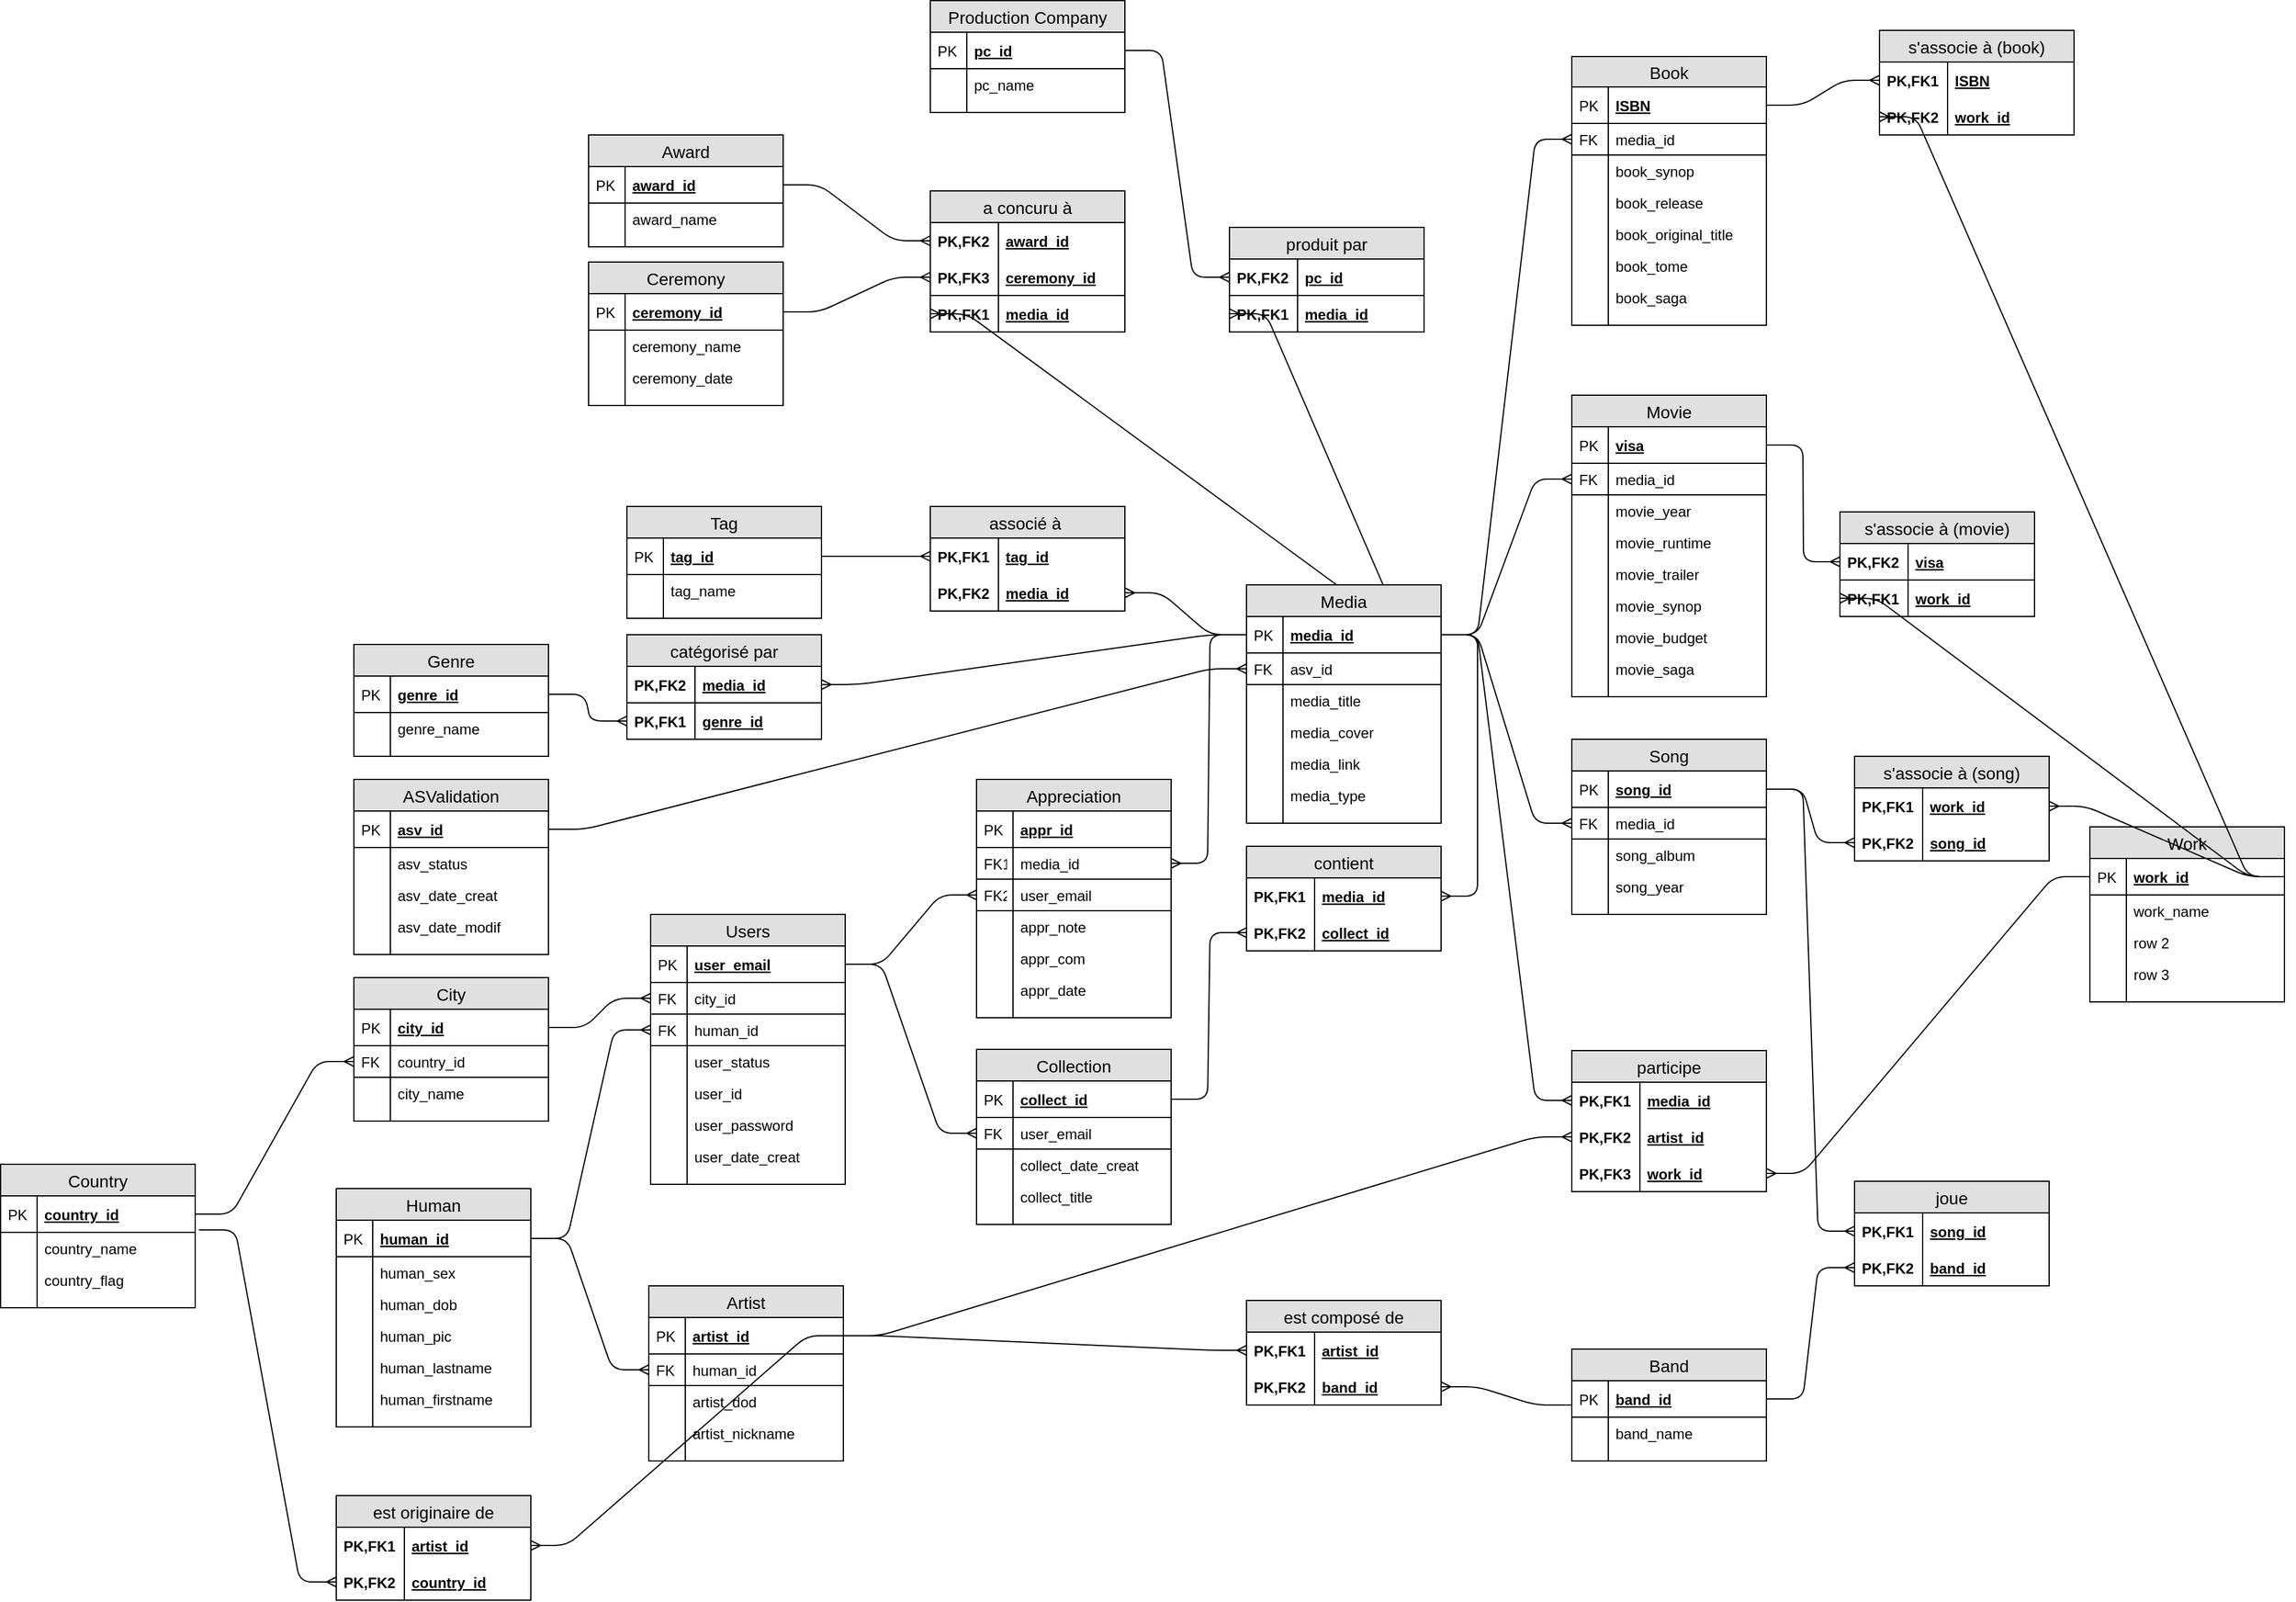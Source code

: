 <mxfile version="12.3.6" type="github" pages="1"><diagram id="IcQbwgy6QXkHRS2oxBj9" name="Page-1"><mxGraphModel dx="3947" dy="2018" grid="0" gridSize="10" guides="1" tooltips="1" connect="1" arrows="1" fold="1" page="0" pageScale="1" pageWidth="1169" pageHeight="827" math="0" shadow="0"><root><mxCell id="0"/><mxCell id="1" parent="0"/><mxCell id="d0uJhMYpdYs-R570Tq8d-12" value="Users" style="swimlane;fontStyle=0;childLayout=stackLayout;horizontal=1;startSize=26;fillColor=#e0e0e0;horizontalStack=0;resizeParent=1;resizeParentMax=0;resizeLast=0;collapsible=1;marginBottom=0;swimlaneFillColor=#ffffff;align=center;fontSize=14;" parent="1" vertex="1"><mxGeometry x="-925" y="137" width="160" height="222" as="geometry"/></mxCell><mxCell id="d0uJhMYpdYs-R570Tq8d-13" value="user_email" style="shape=partialRectangle;top=0;left=0;right=0;bottom=1;align=left;verticalAlign=middle;fillColor=none;spacingLeft=34;spacingRight=4;overflow=hidden;rotatable=0;points=[[0,0.5],[1,0.5]];portConstraint=eastwest;dropTarget=0;fontStyle=5;fontSize=12;" parent="d0uJhMYpdYs-R570Tq8d-12" vertex="1"><mxGeometry y="26" width="160" height="30" as="geometry"/></mxCell><mxCell id="d0uJhMYpdYs-R570Tq8d-14" value="PK" style="shape=partialRectangle;top=0;left=0;bottom=0;fillColor=none;align=left;verticalAlign=middle;spacingLeft=4;spacingRight=4;overflow=hidden;rotatable=0;points=[];portConstraint=eastwest;part=1;fontSize=12;" parent="d0uJhMYpdYs-R570Tq8d-13" vertex="1" connectable="0"><mxGeometry width="30" height="30" as="geometry"/></mxCell><mxCell id="d0uJhMYpdYs-R570Tq8d-17" value="city_id" style="shape=partialRectangle;top=0;left=0;right=0;bottom=1;align=left;verticalAlign=top;fillColor=none;spacingLeft=34;spacingRight=4;overflow=hidden;rotatable=0;points=[[0,0.5],[1,0.5]];portConstraint=eastwest;dropTarget=0;fontSize=12;" parent="d0uJhMYpdYs-R570Tq8d-12" vertex="1"><mxGeometry y="56" width="160" height="26" as="geometry"/></mxCell><mxCell id="d0uJhMYpdYs-R570Tq8d-18" value="FK" style="shape=partialRectangle;top=0;left=0;bottom=0;fillColor=none;align=left;verticalAlign=top;spacingLeft=4;spacingRight=4;overflow=hidden;rotatable=0;points=[];portConstraint=eastwest;part=1;fontSize=12;" parent="d0uJhMYpdYs-R570Tq8d-17" vertex="1" connectable="0"><mxGeometry width="30" height="26" as="geometry"/></mxCell><mxCell id="d0uJhMYpdYs-R570Tq8d-15" value="human_id" style="shape=partialRectangle;top=0;left=0;right=0;bottom=1;align=left;verticalAlign=top;fillColor=none;spacingLeft=34;spacingRight=4;overflow=hidden;rotatable=0;points=[[0,0.5],[1,0.5]];portConstraint=eastwest;dropTarget=0;fontSize=12;" parent="d0uJhMYpdYs-R570Tq8d-12" vertex="1"><mxGeometry y="82" width="160" height="26" as="geometry"/></mxCell><mxCell id="d0uJhMYpdYs-R570Tq8d-16" value="FK" style="shape=partialRectangle;top=0;left=0;bottom=0;fillColor=none;align=left;verticalAlign=top;spacingLeft=4;spacingRight=4;overflow=hidden;rotatable=0;points=[];portConstraint=eastwest;part=1;fontSize=12;" parent="d0uJhMYpdYs-R570Tq8d-15" vertex="1" connectable="0"><mxGeometry width="30" height="26" as="geometry"/></mxCell><mxCell id="d0uJhMYpdYs-R570Tq8d-19" value="user_status" style="shape=partialRectangle;top=0;left=0;right=0;bottom=0;align=left;verticalAlign=top;fillColor=none;spacingLeft=34;spacingRight=4;overflow=hidden;rotatable=0;points=[[0,0.5],[1,0.5]];portConstraint=eastwest;dropTarget=0;fontSize=12;" parent="d0uJhMYpdYs-R570Tq8d-12" vertex="1"><mxGeometry y="108" width="160" height="26" as="geometry"/></mxCell><mxCell id="d0uJhMYpdYs-R570Tq8d-20" value="" style="shape=partialRectangle;top=0;left=0;bottom=0;fillColor=none;align=left;verticalAlign=top;spacingLeft=4;spacingRight=4;overflow=hidden;rotatable=0;points=[];portConstraint=eastwest;part=1;fontSize=12;" parent="d0uJhMYpdYs-R570Tq8d-19" vertex="1" connectable="0"><mxGeometry width="30" height="26" as="geometry"/></mxCell><mxCell id="d0uJhMYpdYs-R570Tq8d-21" value="user_id" style="shape=partialRectangle;top=0;left=0;right=0;bottom=0;align=left;verticalAlign=top;fillColor=none;spacingLeft=34;spacingRight=4;overflow=hidden;rotatable=0;points=[[0,0.5],[1,0.5]];portConstraint=eastwest;dropTarget=0;fontSize=12;" parent="d0uJhMYpdYs-R570Tq8d-12" vertex="1"><mxGeometry y="134" width="160" height="26" as="geometry"/></mxCell><mxCell id="d0uJhMYpdYs-R570Tq8d-22" value="" style="shape=partialRectangle;top=0;left=0;bottom=0;fillColor=none;align=left;verticalAlign=top;spacingLeft=4;spacingRight=4;overflow=hidden;rotatable=0;points=[];portConstraint=eastwest;part=1;fontSize=12;" parent="d0uJhMYpdYs-R570Tq8d-21" vertex="1" connectable="0"><mxGeometry width="30" height="26" as="geometry"/></mxCell><mxCell id="d0uJhMYpdYs-R570Tq8d-23" value="user_password" style="shape=partialRectangle;top=0;left=0;right=0;bottom=0;align=left;verticalAlign=top;fillColor=none;spacingLeft=34;spacingRight=4;overflow=hidden;rotatable=0;points=[[0,0.5],[1,0.5]];portConstraint=eastwest;dropTarget=0;fontSize=12;" parent="d0uJhMYpdYs-R570Tq8d-12" vertex="1"><mxGeometry y="160" width="160" height="26" as="geometry"/></mxCell><mxCell id="d0uJhMYpdYs-R570Tq8d-24" value="" style="shape=partialRectangle;top=0;left=0;bottom=0;fillColor=none;align=left;verticalAlign=top;spacingLeft=4;spacingRight=4;overflow=hidden;rotatable=0;points=[];portConstraint=eastwest;part=1;fontSize=12;" parent="d0uJhMYpdYs-R570Tq8d-23" vertex="1" connectable="0"><mxGeometry width="30" height="26" as="geometry"/></mxCell><mxCell id="d0uJhMYpdYs-R570Tq8d-25" value="user_date_creat" style="shape=partialRectangle;top=0;left=0;right=0;bottom=0;align=left;verticalAlign=top;fillColor=none;spacingLeft=34;spacingRight=4;overflow=hidden;rotatable=0;points=[[0,0.5],[1,0.5]];portConstraint=eastwest;dropTarget=0;fontSize=12;" parent="d0uJhMYpdYs-R570Tq8d-12" vertex="1"><mxGeometry y="186" width="160" height="26" as="geometry"/></mxCell><mxCell id="d0uJhMYpdYs-R570Tq8d-26" value="" style="shape=partialRectangle;top=0;left=0;bottom=0;fillColor=none;align=left;verticalAlign=top;spacingLeft=4;spacingRight=4;overflow=hidden;rotatable=0;points=[];portConstraint=eastwest;part=1;fontSize=12;" parent="d0uJhMYpdYs-R570Tq8d-25" vertex="1" connectable="0"><mxGeometry width="30" height="26" as="geometry"/></mxCell><mxCell id="d0uJhMYpdYs-R570Tq8d-27" value="" style="shape=partialRectangle;top=0;left=0;right=0;bottom=0;align=left;verticalAlign=top;fillColor=none;spacingLeft=34;spacingRight=4;overflow=hidden;rotatable=0;points=[[0,0.5],[1,0.5]];portConstraint=eastwest;dropTarget=0;fontSize=12;" parent="d0uJhMYpdYs-R570Tq8d-12" vertex="1"><mxGeometry y="212" width="160" height="10" as="geometry"/></mxCell><mxCell id="d0uJhMYpdYs-R570Tq8d-28" value="" style="shape=partialRectangle;top=0;left=0;bottom=0;fillColor=none;align=left;verticalAlign=top;spacingLeft=4;spacingRight=4;overflow=hidden;rotatable=0;points=[];portConstraint=eastwest;part=1;fontSize=12;" parent="d0uJhMYpdYs-R570Tq8d-27" vertex="1" connectable="0"><mxGeometry width="30" height="10" as="geometry"/></mxCell><mxCell id="d0uJhMYpdYs-R570Tq8d-29" value="Human" style="swimlane;fontStyle=0;childLayout=stackLayout;horizontal=1;startSize=26;fillColor=#e0e0e0;horizontalStack=0;resizeParent=1;resizeParentMax=0;resizeLast=0;collapsible=1;marginBottom=0;swimlaneFillColor=#ffffff;align=center;fontSize=14;" parent="1" vertex="1"><mxGeometry x="-1183.5" y="362.5" width="160" height="196" as="geometry"/></mxCell><mxCell id="d0uJhMYpdYs-R570Tq8d-30" value="human_id" style="shape=partialRectangle;top=0;left=0;right=0;bottom=1;align=left;verticalAlign=middle;fillColor=none;spacingLeft=34;spacingRight=4;overflow=hidden;rotatable=0;points=[[0,0.5],[1,0.5]];portConstraint=eastwest;dropTarget=0;fontStyle=5;fontSize=12;" parent="d0uJhMYpdYs-R570Tq8d-29" vertex="1"><mxGeometry y="26" width="160" height="30" as="geometry"/></mxCell><mxCell id="d0uJhMYpdYs-R570Tq8d-31" value="PK" style="shape=partialRectangle;top=0;left=0;bottom=0;fillColor=none;align=left;verticalAlign=middle;spacingLeft=4;spacingRight=4;overflow=hidden;rotatable=0;points=[];portConstraint=eastwest;part=1;fontSize=12;" parent="d0uJhMYpdYs-R570Tq8d-30" vertex="1" connectable="0"><mxGeometry width="30" height="30" as="geometry"/></mxCell><mxCell id="d0uJhMYpdYs-R570Tq8d-32" value="human_sex" style="shape=partialRectangle;top=0;left=0;right=0;bottom=0;align=left;verticalAlign=top;fillColor=none;spacingLeft=34;spacingRight=4;overflow=hidden;rotatable=0;points=[[0,0.5],[1,0.5]];portConstraint=eastwest;dropTarget=0;fontSize=12;" parent="d0uJhMYpdYs-R570Tq8d-29" vertex="1"><mxGeometry y="56" width="160" height="26" as="geometry"/></mxCell><mxCell id="d0uJhMYpdYs-R570Tq8d-33" value="" style="shape=partialRectangle;top=0;left=0;bottom=0;fillColor=none;align=left;verticalAlign=top;spacingLeft=4;spacingRight=4;overflow=hidden;rotatable=0;points=[];portConstraint=eastwest;part=1;fontSize=12;" parent="d0uJhMYpdYs-R570Tq8d-32" vertex="1" connectable="0"><mxGeometry width="30" height="26" as="geometry"/></mxCell><mxCell id="d0uJhMYpdYs-R570Tq8d-34" value="human_dob" style="shape=partialRectangle;top=0;left=0;right=0;bottom=0;align=left;verticalAlign=top;fillColor=none;spacingLeft=34;spacingRight=4;overflow=hidden;rotatable=0;points=[[0,0.5],[1,0.5]];portConstraint=eastwest;dropTarget=0;fontSize=12;" parent="d0uJhMYpdYs-R570Tq8d-29" vertex="1"><mxGeometry y="82" width="160" height="26" as="geometry"/></mxCell><mxCell id="d0uJhMYpdYs-R570Tq8d-35" value="" style="shape=partialRectangle;top=0;left=0;bottom=0;fillColor=none;align=left;verticalAlign=top;spacingLeft=4;spacingRight=4;overflow=hidden;rotatable=0;points=[];portConstraint=eastwest;part=1;fontSize=12;" parent="d0uJhMYpdYs-R570Tq8d-34" vertex="1" connectable="0"><mxGeometry width="30" height="26" as="geometry"/></mxCell><mxCell id="d0uJhMYpdYs-R570Tq8d-36" value="human_pic" style="shape=partialRectangle;top=0;left=0;right=0;bottom=0;align=left;verticalAlign=top;fillColor=none;spacingLeft=34;spacingRight=4;overflow=hidden;rotatable=0;points=[[0,0.5],[1,0.5]];portConstraint=eastwest;dropTarget=0;fontSize=12;" parent="d0uJhMYpdYs-R570Tq8d-29" vertex="1"><mxGeometry y="108" width="160" height="26" as="geometry"/></mxCell><mxCell id="d0uJhMYpdYs-R570Tq8d-37" value="" style="shape=partialRectangle;top=0;left=0;bottom=0;fillColor=none;align=left;verticalAlign=top;spacingLeft=4;spacingRight=4;overflow=hidden;rotatable=0;points=[];portConstraint=eastwest;part=1;fontSize=12;" parent="d0uJhMYpdYs-R570Tq8d-36" vertex="1" connectable="0"><mxGeometry width="30" height="26" as="geometry"/></mxCell><mxCell id="d0uJhMYpdYs-R570Tq8d-38" value="human_lastname" style="shape=partialRectangle;top=0;left=0;right=0;bottom=0;align=left;verticalAlign=top;fillColor=none;spacingLeft=34;spacingRight=4;overflow=hidden;rotatable=0;points=[[0,0.5],[1,0.5]];portConstraint=eastwest;dropTarget=0;fontSize=12;" parent="d0uJhMYpdYs-R570Tq8d-29" vertex="1"><mxGeometry y="134" width="160" height="26" as="geometry"/></mxCell><mxCell id="d0uJhMYpdYs-R570Tq8d-39" value="" style="shape=partialRectangle;top=0;left=0;bottom=0;fillColor=none;align=left;verticalAlign=top;spacingLeft=4;spacingRight=4;overflow=hidden;rotatable=0;points=[];portConstraint=eastwest;part=1;fontSize=12;" parent="d0uJhMYpdYs-R570Tq8d-38" vertex="1" connectable="0"><mxGeometry width="30" height="26" as="geometry"/></mxCell><mxCell id="d0uJhMYpdYs-R570Tq8d-40" value="human_firstname" style="shape=partialRectangle;top=0;left=0;right=0;bottom=0;align=left;verticalAlign=top;fillColor=none;spacingLeft=34;spacingRight=4;overflow=hidden;rotatable=0;points=[[0,0.5],[1,0.5]];portConstraint=eastwest;dropTarget=0;fontSize=12;" parent="d0uJhMYpdYs-R570Tq8d-29" vertex="1"><mxGeometry y="160" width="160" height="26" as="geometry"/></mxCell><mxCell id="d0uJhMYpdYs-R570Tq8d-41" value="" style="shape=partialRectangle;top=0;left=0;bottom=0;fillColor=none;align=left;verticalAlign=top;spacingLeft=4;spacingRight=4;overflow=hidden;rotatable=0;points=[];portConstraint=eastwest;part=1;fontSize=12;" parent="d0uJhMYpdYs-R570Tq8d-40" vertex="1" connectable="0"><mxGeometry width="30" height="26" as="geometry"/></mxCell><mxCell id="d0uJhMYpdYs-R570Tq8d-42" value="" style="shape=partialRectangle;top=0;left=0;right=0;bottom=0;align=left;verticalAlign=top;fillColor=none;spacingLeft=34;spacingRight=4;overflow=hidden;rotatable=0;points=[[0,0.5],[1,0.5]];portConstraint=eastwest;dropTarget=0;fontSize=12;" parent="d0uJhMYpdYs-R570Tq8d-29" vertex="1"><mxGeometry y="186" width="160" height="10" as="geometry"/></mxCell><mxCell id="d0uJhMYpdYs-R570Tq8d-43" value="" style="shape=partialRectangle;top=0;left=0;bottom=0;fillColor=none;align=left;verticalAlign=top;spacingLeft=4;spacingRight=4;overflow=hidden;rotatable=0;points=[];portConstraint=eastwest;part=1;fontSize=12;" parent="d0uJhMYpdYs-R570Tq8d-42" vertex="1" connectable="0"><mxGeometry width="30" height="10" as="geometry"/></mxCell><mxCell id="d0uJhMYpdYs-R570Tq8d-44" value="City" style="swimlane;fontStyle=0;childLayout=stackLayout;horizontal=1;startSize=26;fillColor=#e0e0e0;horizontalStack=0;resizeParent=1;resizeParentMax=0;resizeLast=0;collapsible=1;marginBottom=0;swimlaneFillColor=#ffffff;align=center;fontSize=14;" parent="1" vertex="1"><mxGeometry x="-1169" y="189" width="160" height="118" as="geometry"/></mxCell><mxCell id="d0uJhMYpdYs-R570Tq8d-45" value="city_id" style="shape=partialRectangle;top=0;left=0;right=0;bottom=1;align=left;verticalAlign=middle;fillColor=none;spacingLeft=34;spacingRight=4;overflow=hidden;rotatable=0;points=[[0,0.5],[1,0.5]];portConstraint=eastwest;dropTarget=0;fontStyle=5;fontSize=12;" parent="d0uJhMYpdYs-R570Tq8d-44" vertex="1"><mxGeometry y="26" width="160" height="30" as="geometry"/></mxCell><mxCell id="d0uJhMYpdYs-R570Tq8d-46" value="PK" style="shape=partialRectangle;top=0;left=0;bottom=0;fillColor=none;align=left;verticalAlign=middle;spacingLeft=4;spacingRight=4;overflow=hidden;rotatable=0;points=[];portConstraint=eastwest;part=1;fontSize=12;" parent="d0uJhMYpdYs-R570Tq8d-45" vertex="1" connectable="0"><mxGeometry width="30" height="30" as="geometry"/></mxCell><mxCell id="d0uJhMYpdYs-R570Tq8d-47" value="country_id" style="shape=partialRectangle;top=0;left=0;right=0;bottom=1;align=left;verticalAlign=top;fillColor=none;spacingLeft=34;spacingRight=4;overflow=hidden;rotatable=0;points=[[0,0.5],[1,0.5]];portConstraint=eastwest;dropTarget=0;fontSize=12;" parent="d0uJhMYpdYs-R570Tq8d-44" vertex="1"><mxGeometry y="56" width="160" height="26" as="geometry"/></mxCell><mxCell id="d0uJhMYpdYs-R570Tq8d-48" value="FK" style="shape=partialRectangle;top=0;left=0;bottom=0;fillColor=none;align=left;verticalAlign=top;spacingLeft=4;spacingRight=4;overflow=hidden;rotatable=0;points=[];portConstraint=eastwest;part=1;fontSize=12;" parent="d0uJhMYpdYs-R570Tq8d-47" vertex="1" connectable="0"><mxGeometry width="30" height="26" as="geometry"/></mxCell><mxCell id="d0uJhMYpdYs-R570Tq8d-49" value="city_name" style="shape=partialRectangle;top=0;left=0;right=0;bottom=0;align=left;verticalAlign=top;fillColor=none;spacingLeft=34;spacingRight=4;overflow=hidden;rotatable=0;points=[[0,0.5],[1,0.5]];portConstraint=eastwest;dropTarget=0;fontSize=12;" parent="d0uJhMYpdYs-R570Tq8d-44" vertex="1"><mxGeometry y="82" width="160" height="26" as="geometry"/></mxCell><mxCell id="d0uJhMYpdYs-R570Tq8d-50" value="" style="shape=partialRectangle;top=0;left=0;bottom=0;fillColor=none;align=left;verticalAlign=top;spacingLeft=4;spacingRight=4;overflow=hidden;rotatable=0;points=[];portConstraint=eastwest;part=1;fontSize=12;" parent="d0uJhMYpdYs-R570Tq8d-49" vertex="1" connectable="0"><mxGeometry width="30" height="26" as="geometry"/></mxCell><mxCell id="d0uJhMYpdYs-R570Tq8d-51" value="" style="shape=partialRectangle;top=0;left=0;right=0;bottom=0;align=left;verticalAlign=top;fillColor=none;spacingLeft=34;spacingRight=4;overflow=hidden;rotatable=0;points=[[0,0.5],[1,0.5]];portConstraint=eastwest;dropTarget=0;fontSize=12;" parent="d0uJhMYpdYs-R570Tq8d-44" vertex="1"><mxGeometry y="108" width="160" height="10" as="geometry"/></mxCell><mxCell id="d0uJhMYpdYs-R570Tq8d-52" value="" style="shape=partialRectangle;top=0;left=0;bottom=0;fillColor=none;align=left;verticalAlign=top;spacingLeft=4;spacingRight=4;overflow=hidden;rotatable=0;points=[];portConstraint=eastwest;part=1;fontSize=12;" parent="d0uJhMYpdYs-R570Tq8d-51" vertex="1" connectable="0"><mxGeometry width="30" height="10" as="geometry"/></mxCell><mxCell id="d0uJhMYpdYs-R570Tq8d-53" value="Ceremony" style="swimlane;fontStyle=0;childLayout=stackLayout;horizontal=1;startSize=26;fillColor=#e0e0e0;horizontalStack=0;resizeParent=1;resizeParentMax=0;resizeLast=0;collapsible=1;marginBottom=0;swimlaneFillColor=#ffffff;align=center;fontSize=14;" parent="1" vertex="1"><mxGeometry x="-976" y="-399.5" width="160" height="118" as="geometry"/></mxCell><mxCell id="d0uJhMYpdYs-R570Tq8d-54" value="ceremony_id" style="shape=partialRectangle;top=0;left=0;right=0;bottom=1;align=left;verticalAlign=middle;fillColor=none;spacingLeft=34;spacingRight=4;overflow=hidden;rotatable=0;points=[[0,0.5],[1,0.5]];portConstraint=eastwest;dropTarget=0;fontStyle=5;fontSize=12;" parent="d0uJhMYpdYs-R570Tq8d-53" vertex="1"><mxGeometry y="26" width="160" height="30" as="geometry"/></mxCell><mxCell id="d0uJhMYpdYs-R570Tq8d-55" value="PK" style="shape=partialRectangle;top=0;left=0;bottom=0;fillColor=none;align=left;verticalAlign=middle;spacingLeft=4;spacingRight=4;overflow=hidden;rotatable=0;points=[];portConstraint=eastwest;part=1;fontSize=12;" parent="d0uJhMYpdYs-R570Tq8d-54" vertex="1" connectable="0"><mxGeometry width="30" height="30" as="geometry"/></mxCell><mxCell id="d0uJhMYpdYs-R570Tq8d-56" value="ceremony_name" style="shape=partialRectangle;top=0;left=0;right=0;bottom=0;align=left;verticalAlign=top;fillColor=none;spacingLeft=34;spacingRight=4;overflow=hidden;rotatable=0;points=[[0,0.5],[1,0.5]];portConstraint=eastwest;dropTarget=0;fontSize=12;" parent="d0uJhMYpdYs-R570Tq8d-53" vertex="1"><mxGeometry y="56" width="160" height="26" as="geometry"/></mxCell><mxCell id="d0uJhMYpdYs-R570Tq8d-57" value="" style="shape=partialRectangle;top=0;left=0;bottom=0;fillColor=none;align=left;verticalAlign=top;spacingLeft=4;spacingRight=4;overflow=hidden;rotatable=0;points=[];portConstraint=eastwest;part=1;fontSize=12;" parent="d0uJhMYpdYs-R570Tq8d-56" vertex="1" connectable="0"><mxGeometry width="30" height="26" as="geometry"/></mxCell><mxCell id="d0uJhMYpdYs-R570Tq8d-58" value="ceremony_date" style="shape=partialRectangle;top=0;left=0;right=0;bottom=0;align=left;verticalAlign=top;fillColor=none;spacingLeft=34;spacingRight=4;overflow=hidden;rotatable=0;points=[[0,0.5],[1,0.5]];portConstraint=eastwest;dropTarget=0;fontSize=12;" parent="d0uJhMYpdYs-R570Tq8d-53" vertex="1"><mxGeometry y="82" width="160" height="26" as="geometry"/></mxCell><mxCell id="d0uJhMYpdYs-R570Tq8d-59" value="" style="shape=partialRectangle;top=0;left=0;bottom=0;fillColor=none;align=left;verticalAlign=top;spacingLeft=4;spacingRight=4;overflow=hidden;rotatable=0;points=[];portConstraint=eastwest;part=1;fontSize=12;" parent="d0uJhMYpdYs-R570Tq8d-58" vertex="1" connectable="0"><mxGeometry width="30" height="26" as="geometry"/></mxCell><mxCell id="d0uJhMYpdYs-R570Tq8d-60" value="" style="shape=partialRectangle;top=0;left=0;right=0;bottom=0;align=left;verticalAlign=top;fillColor=none;spacingLeft=34;spacingRight=4;overflow=hidden;rotatable=0;points=[[0,0.5],[1,0.5]];portConstraint=eastwest;dropTarget=0;fontSize=12;" parent="d0uJhMYpdYs-R570Tq8d-53" vertex="1"><mxGeometry y="108" width="160" height="10" as="geometry"/></mxCell><mxCell id="d0uJhMYpdYs-R570Tq8d-61" value="" style="shape=partialRectangle;top=0;left=0;bottom=0;fillColor=none;align=left;verticalAlign=top;spacingLeft=4;spacingRight=4;overflow=hidden;rotatable=0;points=[];portConstraint=eastwest;part=1;fontSize=12;" parent="d0uJhMYpdYs-R570Tq8d-60" vertex="1" connectable="0"><mxGeometry width="30" height="10" as="geometry"/></mxCell><mxCell id="d0uJhMYpdYs-R570Tq8d-62" value="Movie" style="swimlane;fontStyle=0;childLayout=stackLayout;horizontal=1;startSize=26;fillColor=#e0e0e0;horizontalStack=0;resizeParent=1;resizeParentMax=0;resizeLast=0;collapsible=1;marginBottom=0;swimlaneFillColor=#ffffff;align=center;fontSize=14;" parent="1" vertex="1"><mxGeometry x="-167.5" y="-290" width="160" height="248" as="geometry"/></mxCell><mxCell id="d0uJhMYpdYs-R570Tq8d-63" value="visa" style="shape=partialRectangle;top=0;left=0;right=0;bottom=1;align=left;verticalAlign=middle;fillColor=none;spacingLeft=34;spacingRight=4;overflow=hidden;rotatable=0;points=[[0,0.5],[1,0.5]];portConstraint=eastwest;dropTarget=0;fontStyle=5;fontSize=12;" parent="d0uJhMYpdYs-R570Tq8d-62" vertex="1"><mxGeometry y="26" width="160" height="30" as="geometry"/></mxCell><mxCell id="d0uJhMYpdYs-R570Tq8d-64" value="PK" style="shape=partialRectangle;top=0;left=0;bottom=0;fillColor=none;align=left;verticalAlign=middle;spacingLeft=4;spacingRight=4;overflow=hidden;rotatable=0;points=[];portConstraint=eastwest;part=1;fontSize=12;" parent="d0uJhMYpdYs-R570Tq8d-63" vertex="1" connectable="0"><mxGeometry width="30" height="30" as="geometry"/></mxCell><mxCell id="d0uJhMYpdYs-R570Tq8d-65" value="media_id" style="shape=partialRectangle;top=0;left=0;right=0;bottom=1;align=left;verticalAlign=top;fillColor=none;spacingLeft=34;spacingRight=4;overflow=hidden;rotatable=0;points=[[0,0.5],[1,0.5]];portConstraint=eastwest;dropTarget=0;fontSize=12;" parent="d0uJhMYpdYs-R570Tq8d-62" vertex="1"><mxGeometry y="56" width="160" height="26" as="geometry"/></mxCell><mxCell id="d0uJhMYpdYs-R570Tq8d-66" value="FK" style="shape=partialRectangle;top=0;left=0;bottom=0;fillColor=none;align=left;verticalAlign=top;spacingLeft=4;spacingRight=4;overflow=hidden;rotatable=0;points=[];portConstraint=eastwest;part=1;fontSize=12;" parent="d0uJhMYpdYs-R570Tq8d-65" vertex="1" connectable="0"><mxGeometry width="30" height="26" as="geometry"/></mxCell><mxCell id="d0uJhMYpdYs-R570Tq8d-67" value="movie_year" style="shape=partialRectangle;top=0;left=0;right=0;bottom=0;align=left;verticalAlign=top;fillColor=none;spacingLeft=34;spacingRight=4;overflow=hidden;rotatable=0;points=[[0,0.5],[1,0.5]];portConstraint=eastwest;dropTarget=0;fontSize=12;" parent="d0uJhMYpdYs-R570Tq8d-62" vertex="1"><mxGeometry y="82" width="160" height="26" as="geometry"/></mxCell><mxCell id="d0uJhMYpdYs-R570Tq8d-68" value="" style="shape=partialRectangle;top=0;left=0;bottom=0;fillColor=none;align=left;verticalAlign=top;spacingLeft=4;spacingRight=4;overflow=hidden;rotatable=0;points=[];portConstraint=eastwest;part=1;fontSize=12;" parent="d0uJhMYpdYs-R570Tq8d-67" vertex="1" connectable="0"><mxGeometry width="30" height="26" as="geometry"/></mxCell><mxCell id="d0uJhMYpdYs-R570Tq8d-69" value="movie_runtime" style="shape=partialRectangle;top=0;left=0;right=0;bottom=0;align=left;verticalAlign=top;fillColor=none;spacingLeft=34;spacingRight=4;overflow=hidden;rotatable=0;points=[[0,0.5],[1,0.5]];portConstraint=eastwest;dropTarget=0;fontSize=12;" parent="d0uJhMYpdYs-R570Tq8d-62" vertex="1"><mxGeometry y="108" width="160" height="26" as="geometry"/></mxCell><mxCell id="d0uJhMYpdYs-R570Tq8d-70" value="" style="shape=partialRectangle;top=0;left=0;bottom=0;fillColor=none;align=left;verticalAlign=top;spacingLeft=4;spacingRight=4;overflow=hidden;rotatable=0;points=[];portConstraint=eastwest;part=1;fontSize=12;" parent="d0uJhMYpdYs-R570Tq8d-69" vertex="1" connectable="0"><mxGeometry width="30" height="26" as="geometry"/></mxCell><mxCell id="d0uJhMYpdYs-R570Tq8d-71" value="movie_trailer" style="shape=partialRectangle;top=0;left=0;right=0;bottom=0;align=left;verticalAlign=top;fillColor=none;spacingLeft=34;spacingRight=4;overflow=hidden;rotatable=0;points=[[0,0.5],[1,0.5]];portConstraint=eastwest;dropTarget=0;fontSize=12;" parent="d0uJhMYpdYs-R570Tq8d-62" vertex="1"><mxGeometry y="134" width="160" height="26" as="geometry"/></mxCell><mxCell id="d0uJhMYpdYs-R570Tq8d-72" value="" style="shape=partialRectangle;top=0;left=0;bottom=0;fillColor=none;align=left;verticalAlign=top;spacingLeft=4;spacingRight=4;overflow=hidden;rotatable=0;points=[];portConstraint=eastwest;part=1;fontSize=12;" parent="d0uJhMYpdYs-R570Tq8d-71" vertex="1" connectable="0"><mxGeometry width="30" height="26" as="geometry"/></mxCell><mxCell id="d0uJhMYpdYs-R570Tq8d-73" value="movie_synop" style="shape=partialRectangle;top=0;left=0;right=0;bottom=0;align=left;verticalAlign=top;fillColor=none;spacingLeft=34;spacingRight=4;overflow=hidden;rotatable=0;points=[[0,0.5],[1,0.5]];portConstraint=eastwest;dropTarget=0;fontSize=12;" parent="d0uJhMYpdYs-R570Tq8d-62" vertex="1"><mxGeometry y="160" width="160" height="26" as="geometry"/></mxCell><mxCell id="d0uJhMYpdYs-R570Tq8d-74" value="" style="shape=partialRectangle;top=0;left=0;bottom=0;fillColor=none;align=left;verticalAlign=top;spacingLeft=4;spacingRight=4;overflow=hidden;rotatable=0;points=[];portConstraint=eastwest;part=1;fontSize=12;" parent="d0uJhMYpdYs-R570Tq8d-73" vertex="1" connectable="0"><mxGeometry width="30" height="26" as="geometry"/></mxCell><mxCell id="d0uJhMYpdYs-R570Tq8d-75" value="movie_budget" style="shape=partialRectangle;top=0;left=0;right=0;bottom=0;align=left;verticalAlign=top;fillColor=none;spacingLeft=34;spacingRight=4;overflow=hidden;rotatable=0;points=[[0,0.5],[1,0.5]];portConstraint=eastwest;dropTarget=0;fontSize=12;" parent="d0uJhMYpdYs-R570Tq8d-62" vertex="1"><mxGeometry y="186" width="160" height="26" as="geometry"/></mxCell><mxCell id="d0uJhMYpdYs-R570Tq8d-76" value="" style="shape=partialRectangle;top=0;left=0;bottom=0;fillColor=none;align=left;verticalAlign=top;spacingLeft=4;spacingRight=4;overflow=hidden;rotatable=0;points=[];portConstraint=eastwest;part=1;fontSize=12;" parent="d0uJhMYpdYs-R570Tq8d-75" vertex="1" connectable="0"><mxGeometry width="30" height="26" as="geometry"/></mxCell><mxCell id="d0uJhMYpdYs-R570Tq8d-77" value="movie_saga" style="shape=partialRectangle;top=0;left=0;right=0;bottom=0;align=left;verticalAlign=top;fillColor=none;spacingLeft=34;spacingRight=4;overflow=hidden;rotatable=0;points=[[0,0.5],[1,0.5]];portConstraint=eastwest;dropTarget=0;fontSize=12;" parent="d0uJhMYpdYs-R570Tq8d-62" vertex="1"><mxGeometry y="212" width="160" height="26" as="geometry"/></mxCell><mxCell id="d0uJhMYpdYs-R570Tq8d-78" value="" style="shape=partialRectangle;top=0;left=0;bottom=0;fillColor=none;align=left;verticalAlign=top;spacingLeft=4;spacingRight=4;overflow=hidden;rotatable=0;points=[];portConstraint=eastwest;part=1;fontSize=12;" parent="d0uJhMYpdYs-R570Tq8d-77" vertex="1" connectable="0"><mxGeometry width="30" height="26" as="geometry"/></mxCell><mxCell id="d0uJhMYpdYs-R570Tq8d-79" value="" style="shape=partialRectangle;top=0;left=0;right=0;bottom=0;align=left;verticalAlign=top;fillColor=none;spacingLeft=34;spacingRight=4;overflow=hidden;rotatable=0;points=[[0,0.5],[1,0.5]];portConstraint=eastwest;dropTarget=0;fontSize=12;" parent="d0uJhMYpdYs-R570Tq8d-62" vertex="1"><mxGeometry y="238" width="160" height="10" as="geometry"/></mxCell><mxCell id="d0uJhMYpdYs-R570Tq8d-80" value="" style="shape=partialRectangle;top=0;left=0;bottom=0;fillColor=none;align=left;verticalAlign=top;spacingLeft=4;spacingRight=4;overflow=hidden;rotatable=0;points=[];portConstraint=eastwest;part=1;fontSize=12;" parent="d0uJhMYpdYs-R570Tq8d-79" vertex="1" connectable="0"><mxGeometry width="30" height="10" as="geometry"/></mxCell><mxCell id="d0uJhMYpdYs-R570Tq8d-81" value="Genre" style="swimlane;fontStyle=0;childLayout=stackLayout;horizontal=1;startSize=26;fillColor=#e0e0e0;horizontalStack=0;resizeParent=1;resizeParentMax=0;resizeLast=0;collapsible=1;marginBottom=0;swimlaneFillColor=#ffffff;align=center;fontSize=14;" parent="1" vertex="1"><mxGeometry x="-1169" y="-85" width="160" height="92" as="geometry"/></mxCell><mxCell id="d0uJhMYpdYs-R570Tq8d-82" value="genre_id" style="shape=partialRectangle;top=0;left=0;right=0;bottom=1;align=left;verticalAlign=middle;fillColor=none;spacingLeft=34;spacingRight=4;overflow=hidden;rotatable=0;points=[[0,0.5],[1,0.5]];portConstraint=eastwest;dropTarget=0;fontStyle=5;fontSize=12;" parent="d0uJhMYpdYs-R570Tq8d-81" vertex="1"><mxGeometry y="26" width="160" height="30" as="geometry"/></mxCell><mxCell id="d0uJhMYpdYs-R570Tq8d-83" value="PK" style="shape=partialRectangle;top=0;left=0;bottom=0;fillColor=none;align=left;verticalAlign=middle;spacingLeft=4;spacingRight=4;overflow=hidden;rotatable=0;points=[];portConstraint=eastwest;part=1;fontSize=12;" parent="d0uJhMYpdYs-R570Tq8d-82" vertex="1" connectable="0"><mxGeometry width="30" height="30" as="geometry"/></mxCell><mxCell id="d0uJhMYpdYs-R570Tq8d-84" value="genre_name" style="shape=partialRectangle;top=0;left=0;right=0;bottom=0;align=left;verticalAlign=top;fillColor=none;spacingLeft=34;spacingRight=4;overflow=hidden;rotatable=0;points=[[0,0.5],[1,0.5]];portConstraint=eastwest;dropTarget=0;fontSize=12;" parent="d0uJhMYpdYs-R570Tq8d-81" vertex="1"><mxGeometry y="56" width="160" height="26" as="geometry"/></mxCell><mxCell id="d0uJhMYpdYs-R570Tq8d-85" value="" style="shape=partialRectangle;top=0;left=0;bottom=0;fillColor=none;align=left;verticalAlign=top;spacingLeft=4;spacingRight=4;overflow=hidden;rotatable=0;points=[];portConstraint=eastwest;part=1;fontSize=12;" parent="d0uJhMYpdYs-R570Tq8d-84" vertex="1" connectable="0"><mxGeometry width="30" height="26" as="geometry"/></mxCell><mxCell id="d0uJhMYpdYs-R570Tq8d-86" value="" style="shape=partialRectangle;top=0;left=0;right=0;bottom=0;align=left;verticalAlign=top;fillColor=none;spacingLeft=34;spacingRight=4;overflow=hidden;rotatable=0;points=[[0,0.5],[1,0.5]];portConstraint=eastwest;dropTarget=0;fontSize=12;" parent="d0uJhMYpdYs-R570Tq8d-81" vertex="1"><mxGeometry y="82" width="160" height="10" as="geometry"/></mxCell><mxCell id="d0uJhMYpdYs-R570Tq8d-87" value="" style="shape=partialRectangle;top=0;left=0;bottom=0;fillColor=none;align=left;verticalAlign=top;spacingLeft=4;spacingRight=4;overflow=hidden;rotatable=0;points=[];portConstraint=eastwest;part=1;fontSize=12;" parent="d0uJhMYpdYs-R570Tq8d-86" vertex="1" connectable="0"><mxGeometry width="30" height="10" as="geometry"/></mxCell><mxCell id="d0uJhMYpdYs-R570Tq8d-88" value="Tag" style="swimlane;fontStyle=0;childLayout=stackLayout;horizontal=1;startSize=26;fillColor=#e0e0e0;horizontalStack=0;resizeParent=1;resizeParentMax=0;resizeLast=0;collapsible=1;marginBottom=0;swimlaneFillColor=#ffffff;align=center;fontSize=14;" parent="1" vertex="1"><mxGeometry x="-944.5" y="-198.5" width="160" height="92" as="geometry"/></mxCell><mxCell id="d0uJhMYpdYs-R570Tq8d-89" value="tag_id" style="shape=partialRectangle;top=0;left=0;right=0;bottom=1;align=left;verticalAlign=middle;fillColor=none;spacingLeft=34;spacingRight=4;overflow=hidden;rotatable=0;points=[[0,0.5],[1,0.5]];portConstraint=eastwest;dropTarget=0;fontStyle=5;fontSize=12;" parent="d0uJhMYpdYs-R570Tq8d-88" vertex="1"><mxGeometry y="26" width="160" height="30" as="geometry"/></mxCell><mxCell id="d0uJhMYpdYs-R570Tq8d-90" value="PK" style="shape=partialRectangle;top=0;left=0;bottom=0;fillColor=none;align=left;verticalAlign=middle;spacingLeft=4;spacingRight=4;overflow=hidden;rotatable=0;points=[];portConstraint=eastwest;part=1;fontSize=12;" parent="d0uJhMYpdYs-R570Tq8d-89" vertex="1" connectable="0"><mxGeometry width="30" height="30" as="geometry"/></mxCell><mxCell id="d0uJhMYpdYs-R570Tq8d-91" value="tag_name" style="shape=partialRectangle;top=0;left=0;right=0;bottom=0;align=left;verticalAlign=top;fillColor=none;spacingLeft=34;spacingRight=4;overflow=hidden;rotatable=0;points=[[0,0.5],[1,0.5]];portConstraint=eastwest;dropTarget=0;fontSize=12;" parent="d0uJhMYpdYs-R570Tq8d-88" vertex="1"><mxGeometry y="56" width="160" height="26" as="geometry"/></mxCell><mxCell id="d0uJhMYpdYs-R570Tq8d-92" value="" style="shape=partialRectangle;top=0;left=0;bottom=0;fillColor=none;align=left;verticalAlign=top;spacingLeft=4;spacingRight=4;overflow=hidden;rotatable=0;points=[];portConstraint=eastwest;part=1;fontSize=12;" parent="d0uJhMYpdYs-R570Tq8d-91" vertex="1" connectable="0"><mxGeometry width="30" height="26" as="geometry"/></mxCell><mxCell id="d0uJhMYpdYs-R570Tq8d-93" value="" style="shape=partialRectangle;top=0;left=0;right=0;bottom=0;align=left;verticalAlign=top;fillColor=none;spacingLeft=34;spacingRight=4;overflow=hidden;rotatable=0;points=[[0,0.5],[1,0.5]];portConstraint=eastwest;dropTarget=0;fontSize=12;" parent="d0uJhMYpdYs-R570Tq8d-88" vertex="1"><mxGeometry y="82" width="160" height="10" as="geometry"/></mxCell><mxCell id="d0uJhMYpdYs-R570Tq8d-94" value="" style="shape=partialRectangle;top=0;left=0;bottom=0;fillColor=none;align=left;verticalAlign=top;spacingLeft=4;spacingRight=4;overflow=hidden;rotatable=0;points=[];portConstraint=eastwest;part=1;fontSize=12;" parent="d0uJhMYpdYs-R570Tq8d-93" vertex="1" connectable="0"><mxGeometry width="30" height="10" as="geometry"/></mxCell><mxCell id="d0uJhMYpdYs-R570Tq8d-95" value="Artist" style="swimlane;fontStyle=0;childLayout=stackLayout;horizontal=1;startSize=26;fillColor=#e0e0e0;horizontalStack=0;resizeParent=1;resizeParentMax=0;resizeLast=0;collapsible=1;marginBottom=0;swimlaneFillColor=#ffffff;align=center;fontSize=14;" parent="1" vertex="1"><mxGeometry x="-926.5" y="442.5" width="160" height="144" as="geometry"/></mxCell><mxCell id="d0uJhMYpdYs-R570Tq8d-96" value="artist_id" style="shape=partialRectangle;top=0;left=0;right=0;bottom=1;align=left;verticalAlign=middle;fillColor=none;spacingLeft=34;spacingRight=4;overflow=hidden;rotatable=0;points=[[0,0.5],[1,0.5]];portConstraint=eastwest;dropTarget=0;fontStyle=5;fontSize=12;" parent="d0uJhMYpdYs-R570Tq8d-95" vertex="1"><mxGeometry y="26" width="160" height="30" as="geometry"/></mxCell><mxCell id="d0uJhMYpdYs-R570Tq8d-97" value="PK" style="shape=partialRectangle;top=0;left=0;bottom=0;fillColor=none;align=left;verticalAlign=middle;spacingLeft=4;spacingRight=4;overflow=hidden;rotatable=0;points=[];portConstraint=eastwest;part=1;fontSize=12;" parent="d0uJhMYpdYs-R570Tq8d-96" vertex="1" connectable="0"><mxGeometry width="30" height="30" as="geometry"/></mxCell><mxCell id="d0uJhMYpdYs-R570Tq8d-98" value="human_id" style="shape=partialRectangle;top=0;left=0;right=0;bottom=1;align=left;verticalAlign=top;fillColor=none;spacingLeft=34;spacingRight=4;overflow=hidden;rotatable=0;points=[[0,0.5],[1,0.5]];portConstraint=eastwest;dropTarget=0;fontSize=12;" parent="d0uJhMYpdYs-R570Tq8d-95" vertex="1"><mxGeometry y="56" width="160" height="26" as="geometry"/></mxCell><mxCell id="d0uJhMYpdYs-R570Tq8d-99" value="FK" style="shape=partialRectangle;top=0;left=0;bottom=0;fillColor=none;align=left;verticalAlign=top;spacingLeft=4;spacingRight=4;overflow=hidden;rotatable=0;points=[];portConstraint=eastwest;part=1;fontSize=12;" parent="d0uJhMYpdYs-R570Tq8d-98" vertex="1" connectable="0"><mxGeometry width="30" height="26" as="geometry"/></mxCell><mxCell id="d0uJhMYpdYs-R570Tq8d-100" value="artist_dod" style="shape=partialRectangle;top=0;left=0;right=0;bottom=0;align=left;verticalAlign=top;fillColor=none;spacingLeft=34;spacingRight=4;overflow=hidden;rotatable=0;points=[[0,0.5],[1,0.5]];portConstraint=eastwest;dropTarget=0;fontSize=12;" parent="d0uJhMYpdYs-R570Tq8d-95" vertex="1"><mxGeometry y="82" width="160" height="26" as="geometry"/></mxCell><mxCell id="d0uJhMYpdYs-R570Tq8d-101" value="" style="shape=partialRectangle;top=0;left=0;bottom=0;fillColor=none;align=left;verticalAlign=top;spacingLeft=4;spacingRight=4;overflow=hidden;rotatable=0;points=[];portConstraint=eastwest;part=1;fontSize=12;" parent="d0uJhMYpdYs-R570Tq8d-100" vertex="1" connectable="0"><mxGeometry width="30" height="26" as="geometry"/></mxCell><mxCell id="d0uJhMYpdYs-R570Tq8d-102" value="artist_nickname" style="shape=partialRectangle;top=0;left=0;right=0;bottom=0;align=left;verticalAlign=top;fillColor=none;spacingLeft=34;spacingRight=4;overflow=hidden;rotatable=0;points=[[0,0.5],[1,0.5]];portConstraint=eastwest;dropTarget=0;fontSize=12;" parent="d0uJhMYpdYs-R570Tq8d-95" vertex="1"><mxGeometry y="108" width="160" height="26" as="geometry"/></mxCell><mxCell id="d0uJhMYpdYs-R570Tq8d-103" value="" style="shape=partialRectangle;top=0;left=0;bottom=0;fillColor=none;align=left;verticalAlign=top;spacingLeft=4;spacingRight=4;overflow=hidden;rotatable=0;points=[];portConstraint=eastwest;part=1;fontSize=12;" parent="d0uJhMYpdYs-R570Tq8d-102" vertex="1" connectable="0"><mxGeometry width="30" height="26" as="geometry"/></mxCell><mxCell id="d0uJhMYpdYs-R570Tq8d-104" value="" style="shape=partialRectangle;top=0;left=0;right=0;bottom=0;align=left;verticalAlign=top;fillColor=none;spacingLeft=34;spacingRight=4;overflow=hidden;rotatable=0;points=[[0,0.5],[1,0.5]];portConstraint=eastwest;dropTarget=0;fontSize=12;" parent="d0uJhMYpdYs-R570Tq8d-95" vertex="1"><mxGeometry y="134" width="160" height="10" as="geometry"/></mxCell><mxCell id="d0uJhMYpdYs-R570Tq8d-105" value="" style="shape=partialRectangle;top=0;left=0;bottom=0;fillColor=none;align=left;verticalAlign=top;spacingLeft=4;spacingRight=4;overflow=hidden;rotatable=0;points=[];portConstraint=eastwest;part=1;fontSize=12;" parent="d0uJhMYpdYs-R570Tq8d-104" vertex="1" connectable="0"><mxGeometry width="30" height="10" as="geometry"/></mxCell><mxCell id="d0uJhMYpdYs-R570Tq8d-106" value="Country" style="swimlane;fontStyle=0;childLayout=stackLayout;horizontal=1;startSize=26;fillColor=#e0e0e0;horizontalStack=0;resizeParent=1;resizeParentMax=0;resizeLast=0;collapsible=1;marginBottom=0;swimlaneFillColor=#ffffff;align=center;fontSize=14;" parent="1" vertex="1"><mxGeometry x="-1459.5" y="342.5" width="160" height="118" as="geometry"/></mxCell><mxCell id="d0uJhMYpdYs-R570Tq8d-107" value="country_id" style="shape=partialRectangle;top=0;left=0;right=0;bottom=1;align=left;verticalAlign=middle;fillColor=none;spacingLeft=34;spacingRight=4;overflow=hidden;rotatable=0;points=[[0,0.5],[1,0.5]];portConstraint=eastwest;dropTarget=0;fontStyle=5;fontSize=12;" parent="d0uJhMYpdYs-R570Tq8d-106" vertex="1"><mxGeometry y="26" width="160" height="30" as="geometry"/></mxCell><mxCell id="d0uJhMYpdYs-R570Tq8d-108" value="PK" style="shape=partialRectangle;top=0;left=0;bottom=0;fillColor=none;align=left;verticalAlign=middle;spacingLeft=4;spacingRight=4;overflow=hidden;rotatable=0;points=[];portConstraint=eastwest;part=1;fontSize=12;" parent="d0uJhMYpdYs-R570Tq8d-107" vertex="1" connectable="0"><mxGeometry width="30" height="30" as="geometry"/></mxCell><mxCell id="d0uJhMYpdYs-R570Tq8d-109" value="country_name" style="shape=partialRectangle;top=0;left=0;right=0;bottom=0;align=left;verticalAlign=top;fillColor=none;spacingLeft=34;spacingRight=4;overflow=hidden;rotatable=0;points=[[0,0.5],[1,0.5]];portConstraint=eastwest;dropTarget=0;fontSize=12;" parent="d0uJhMYpdYs-R570Tq8d-106" vertex="1"><mxGeometry y="56" width="160" height="26" as="geometry"/></mxCell><mxCell id="d0uJhMYpdYs-R570Tq8d-110" value="" style="shape=partialRectangle;top=0;left=0;bottom=0;fillColor=none;align=left;verticalAlign=top;spacingLeft=4;spacingRight=4;overflow=hidden;rotatable=0;points=[];portConstraint=eastwest;part=1;fontSize=12;" parent="d0uJhMYpdYs-R570Tq8d-109" vertex="1" connectable="0"><mxGeometry width="30" height="26" as="geometry"/></mxCell><mxCell id="d0uJhMYpdYs-R570Tq8d-111" value="country_flag" style="shape=partialRectangle;top=0;left=0;right=0;bottom=0;align=left;verticalAlign=top;fillColor=none;spacingLeft=34;spacingRight=4;overflow=hidden;rotatable=0;points=[[0,0.5],[1,0.5]];portConstraint=eastwest;dropTarget=0;fontSize=12;" parent="d0uJhMYpdYs-R570Tq8d-106" vertex="1"><mxGeometry y="82" width="160" height="26" as="geometry"/></mxCell><mxCell id="d0uJhMYpdYs-R570Tq8d-112" value="" style="shape=partialRectangle;top=0;left=0;bottom=0;fillColor=none;align=left;verticalAlign=top;spacingLeft=4;spacingRight=4;overflow=hidden;rotatable=0;points=[];portConstraint=eastwest;part=1;fontSize=12;" parent="d0uJhMYpdYs-R570Tq8d-111" vertex="1" connectable="0"><mxGeometry width="30" height="26" as="geometry"/></mxCell><mxCell id="d0uJhMYpdYs-R570Tq8d-113" value="" style="shape=partialRectangle;top=0;left=0;right=0;bottom=0;align=left;verticalAlign=top;fillColor=none;spacingLeft=34;spacingRight=4;overflow=hidden;rotatable=0;points=[[0,0.5],[1,0.5]];portConstraint=eastwest;dropTarget=0;fontSize=12;" parent="d0uJhMYpdYs-R570Tq8d-106" vertex="1"><mxGeometry y="108" width="160" height="10" as="geometry"/></mxCell><mxCell id="d0uJhMYpdYs-R570Tq8d-114" value="" style="shape=partialRectangle;top=0;left=0;bottom=0;fillColor=none;align=left;verticalAlign=top;spacingLeft=4;spacingRight=4;overflow=hidden;rotatable=0;points=[];portConstraint=eastwest;part=1;fontSize=12;" parent="d0uJhMYpdYs-R570Tq8d-113" vertex="1" connectable="0"><mxGeometry width="30" height="10" as="geometry"/></mxCell><mxCell id="d0uJhMYpdYs-R570Tq8d-115" value="Award" style="swimlane;fontStyle=0;childLayout=stackLayout;horizontal=1;startSize=26;fillColor=#e0e0e0;horizontalStack=0;resizeParent=1;resizeParentMax=0;resizeLast=0;collapsible=1;marginBottom=0;swimlaneFillColor=#ffffff;align=center;fontSize=14;" parent="1" vertex="1"><mxGeometry x="-976" y="-504" width="160" height="92" as="geometry"/></mxCell><mxCell id="d0uJhMYpdYs-R570Tq8d-116" value="award_id" style="shape=partialRectangle;top=0;left=0;right=0;bottom=1;align=left;verticalAlign=middle;fillColor=none;spacingLeft=34;spacingRight=4;overflow=hidden;rotatable=0;points=[[0,0.5],[1,0.5]];portConstraint=eastwest;dropTarget=0;fontStyle=5;fontSize=12;" parent="d0uJhMYpdYs-R570Tq8d-115" vertex="1"><mxGeometry y="26" width="160" height="30" as="geometry"/></mxCell><mxCell id="d0uJhMYpdYs-R570Tq8d-117" value="PK" style="shape=partialRectangle;top=0;left=0;bottom=0;fillColor=none;align=left;verticalAlign=middle;spacingLeft=4;spacingRight=4;overflow=hidden;rotatable=0;points=[];portConstraint=eastwest;part=1;fontSize=12;" parent="d0uJhMYpdYs-R570Tq8d-116" vertex="1" connectable="0"><mxGeometry width="30" height="30" as="geometry"/></mxCell><mxCell id="d0uJhMYpdYs-R570Tq8d-118" value="award_name" style="shape=partialRectangle;top=0;left=0;right=0;bottom=0;align=left;verticalAlign=top;fillColor=none;spacingLeft=34;spacingRight=4;overflow=hidden;rotatable=0;points=[[0,0.5],[1,0.5]];portConstraint=eastwest;dropTarget=0;fontSize=12;" parent="d0uJhMYpdYs-R570Tq8d-115" vertex="1"><mxGeometry y="56" width="160" height="26" as="geometry"/></mxCell><mxCell id="d0uJhMYpdYs-R570Tq8d-119" value="" style="shape=partialRectangle;top=0;left=0;bottom=0;fillColor=none;align=left;verticalAlign=top;spacingLeft=4;spacingRight=4;overflow=hidden;rotatable=0;points=[];portConstraint=eastwest;part=1;fontSize=12;" parent="d0uJhMYpdYs-R570Tq8d-118" vertex="1" connectable="0"><mxGeometry width="30" height="26" as="geometry"/></mxCell><mxCell id="d0uJhMYpdYs-R570Tq8d-120" value="" style="shape=partialRectangle;top=0;left=0;right=0;bottom=0;align=left;verticalAlign=top;fillColor=none;spacingLeft=34;spacingRight=4;overflow=hidden;rotatable=0;points=[[0,0.5],[1,0.5]];portConstraint=eastwest;dropTarget=0;fontSize=12;" parent="d0uJhMYpdYs-R570Tq8d-115" vertex="1"><mxGeometry y="82" width="160" height="10" as="geometry"/></mxCell><mxCell id="d0uJhMYpdYs-R570Tq8d-121" value="" style="shape=partialRectangle;top=0;left=0;bottom=0;fillColor=none;align=left;verticalAlign=top;spacingLeft=4;spacingRight=4;overflow=hidden;rotatable=0;points=[];portConstraint=eastwest;part=1;fontSize=12;" parent="d0uJhMYpdYs-R570Tq8d-120" vertex="1" connectable="0"><mxGeometry width="30" height="10" as="geometry"/></mxCell><mxCell id="d0uJhMYpdYs-R570Tq8d-122" value="Book" style="swimlane;fontStyle=0;childLayout=stackLayout;horizontal=1;startSize=25;fillColor=#e0e0e0;horizontalStack=0;resizeParent=1;resizeParentMax=0;resizeLast=0;collapsible=1;marginBottom=0;swimlaneFillColor=#ffffff;align=center;fontSize=14;" parent="1" vertex="1"><mxGeometry x="-167.5" y="-568.5" width="160" height="221" as="geometry"/></mxCell><mxCell id="d0uJhMYpdYs-R570Tq8d-123" value="ISBN" style="shape=partialRectangle;top=0;left=0;right=0;bottom=1;align=left;verticalAlign=middle;fillColor=none;spacingLeft=34;spacingRight=4;overflow=hidden;rotatable=0;points=[[0,0.5],[1,0.5]];portConstraint=eastwest;dropTarget=0;fontStyle=5;fontSize=12;" parent="d0uJhMYpdYs-R570Tq8d-122" vertex="1"><mxGeometry y="25" width="160" height="30" as="geometry"/></mxCell><mxCell id="d0uJhMYpdYs-R570Tq8d-124" value="PK" style="shape=partialRectangle;top=0;left=0;bottom=0;fillColor=none;align=left;verticalAlign=middle;spacingLeft=4;spacingRight=4;overflow=hidden;rotatable=0;points=[];portConstraint=eastwest;part=1;fontSize=12;" parent="d0uJhMYpdYs-R570Tq8d-123" vertex="1" connectable="0"><mxGeometry width="30" height="30" as="geometry"/></mxCell><mxCell id="d0uJhMYpdYs-R570Tq8d-125" value="media_id" style="shape=partialRectangle;top=0;left=0;right=0;bottom=1;align=left;verticalAlign=top;fillColor=none;spacingLeft=34;spacingRight=4;overflow=hidden;rotatable=0;points=[[0,0.5],[1,0.5]];portConstraint=eastwest;dropTarget=0;fontSize=12;" parent="d0uJhMYpdYs-R570Tq8d-122" vertex="1"><mxGeometry y="55" width="160" height="26" as="geometry"/></mxCell><mxCell id="d0uJhMYpdYs-R570Tq8d-126" value="FK" style="shape=partialRectangle;top=0;left=0;bottom=0;fillColor=none;align=left;verticalAlign=top;spacingLeft=4;spacingRight=4;overflow=hidden;rotatable=0;points=[];portConstraint=eastwest;part=1;fontSize=12;" parent="d0uJhMYpdYs-R570Tq8d-125" vertex="1" connectable="0"><mxGeometry width="30" height="26" as="geometry"/></mxCell><mxCell id="d0uJhMYpdYs-R570Tq8d-127" value="book_synop" style="shape=partialRectangle;top=0;left=0;right=0;bottom=0;align=left;verticalAlign=top;fillColor=none;spacingLeft=34;spacingRight=4;overflow=hidden;rotatable=0;points=[[0,0.5],[1,0.5]];portConstraint=eastwest;dropTarget=0;fontSize=12;" parent="d0uJhMYpdYs-R570Tq8d-122" vertex="1"><mxGeometry y="81" width="160" height="26" as="geometry"/></mxCell><mxCell id="d0uJhMYpdYs-R570Tq8d-128" value="" style="shape=partialRectangle;top=0;left=0;bottom=0;fillColor=none;align=left;verticalAlign=top;spacingLeft=4;spacingRight=4;overflow=hidden;rotatable=0;points=[];portConstraint=eastwest;part=1;fontSize=12;" parent="d0uJhMYpdYs-R570Tq8d-127" vertex="1" connectable="0"><mxGeometry width="30" height="26" as="geometry"/></mxCell><mxCell id="d0uJhMYpdYs-R570Tq8d-129" value="book_release" style="shape=partialRectangle;top=0;left=0;right=0;bottom=0;align=left;verticalAlign=top;fillColor=none;spacingLeft=34;spacingRight=4;overflow=hidden;rotatable=0;points=[[0,0.5],[1,0.5]];portConstraint=eastwest;dropTarget=0;fontSize=12;" parent="d0uJhMYpdYs-R570Tq8d-122" vertex="1"><mxGeometry y="107" width="160" height="26" as="geometry"/></mxCell><mxCell id="d0uJhMYpdYs-R570Tq8d-130" value="" style="shape=partialRectangle;top=0;left=0;bottom=0;fillColor=none;align=left;verticalAlign=top;spacingLeft=4;spacingRight=4;overflow=hidden;rotatable=0;points=[];portConstraint=eastwest;part=1;fontSize=12;" parent="d0uJhMYpdYs-R570Tq8d-129" vertex="1" connectable="0"><mxGeometry width="30" height="26" as="geometry"/></mxCell><mxCell id="d0uJhMYpdYs-R570Tq8d-131" value="book_original_title" style="shape=partialRectangle;top=0;left=0;right=0;bottom=0;align=left;verticalAlign=top;fillColor=none;spacingLeft=34;spacingRight=4;overflow=hidden;rotatable=0;points=[[0,0.5],[1,0.5]];portConstraint=eastwest;dropTarget=0;fontSize=12;" parent="d0uJhMYpdYs-R570Tq8d-122" vertex="1"><mxGeometry y="133" width="160" height="26" as="geometry"/></mxCell><mxCell id="d0uJhMYpdYs-R570Tq8d-132" value="" style="shape=partialRectangle;top=0;left=0;bottom=0;fillColor=none;align=left;verticalAlign=top;spacingLeft=4;spacingRight=4;overflow=hidden;rotatable=0;points=[];portConstraint=eastwest;part=1;fontSize=12;" parent="d0uJhMYpdYs-R570Tq8d-131" vertex="1" connectable="0"><mxGeometry width="30" height="26" as="geometry"/></mxCell><mxCell id="d0uJhMYpdYs-R570Tq8d-133" value="book_tome" style="shape=partialRectangle;top=0;left=0;right=0;bottom=0;align=left;verticalAlign=top;fillColor=none;spacingLeft=34;spacingRight=4;overflow=hidden;rotatable=0;points=[[0,0.5],[1,0.5]];portConstraint=eastwest;dropTarget=0;fontSize=12;" parent="d0uJhMYpdYs-R570Tq8d-122" vertex="1"><mxGeometry y="159" width="160" height="26" as="geometry"/></mxCell><mxCell id="d0uJhMYpdYs-R570Tq8d-134" value="" style="shape=partialRectangle;top=0;left=0;bottom=0;fillColor=none;align=left;verticalAlign=top;spacingLeft=4;spacingRight=4;overflow=hidden;rotatable=0;points=[];portConstraint=eastwest;part=1;fontSize=12;" parent="d0uJhMYpdYs-R570Tq8d-133" vertex="1" connectable="0"><mxGeometry width="30" height="26" as="geometry"/></mxCell><mxCell id="d0uJhMYpdYs-R570Tq8d-135" value="book_saga" style="shape=partialRectangle;top=0;left=0;right=0;bottom=0;align=left;verticalAlign=top;fillColor=none;spacingLeft=34;spacingRight=4;overflow=hidden;rotatable=0;points=[[0,0.5],[1,0.5]];portConstraint=eastwest;dropTarget=0;fontSize=12;" parent="d0uJhMYpdYs-R570Tq8d-122" vertex="1"><mxGeometry y="185" width="160" height="26" as="geometry"/></mxCell><mxCell id="d0uJhMYpdYs-R570Tq8d-136" value="" style="shape=partialRectangle;top=0;left=0;bottom=0;fillColor=none;align=left;verticalAlign=top;spacingLeft=4;spacingRight=4;overflow=hidden;rotatable=0;points=[];portConstraint=eastwest;part=1;fontSize=12;" parent="d0uJhMYpdYs-R570Tq8d-135" vertex="1" connectable="0"><mxGeometry width="30" height="26" as="geometry"/></mxCell><mxCell id="d0uJhMYpdYs-R570Tq8d-137" value="" style="shape=partialRectangle;top=0;left=0;right=0;bottom=0;align=left;verticalAlign=top;fillColor=none;spacingLeft=34;spacingRight=4;overflow=hidden;rotatable=0;points=[[0,0.5],[1,0.5]];portConstraint=eastwest;dropTarget=0;fontSize=12;" parent="d0uJhMYpdYs-R570Tq8d-122" vertex="1"><mxGeometry y="211" width="160" height="10" as="geometry"/></mxCell><mxCell id="d0uJhMYpdYs-R570Tq8d-138" value="" style="shape=partialRectangle;top=0;left=0;bottom=0;fillColor=none;align=left;verticalAlign=top;spacingLeft=4;spacingRight=4;overflow=hidden;rotatable=0;points=[];portConstraint=eastwest;part=1;fontSize=12;" parent="d0uJhMYpdYs-R570Tq8d-137" vertex="1" connectable="0"><mxGeometry width="30" height="10" as="geometry"/></mxCell><mxCell id="d0uJhMYpdYs-R570Tq8d-139" value="Band" style="swimlane;fontStyle=0;childLayout=stackLayout;horizontal=1;startSize=26;fillColor=#e0e0e0;horizontalStack=0;resizeParent=1;resizeParentMax=0;resizeLast=0;collapsible=1;marginBottom=0;swimlaneFillColor=#ffffff;align=center;fontSize=14;" parent="1" vertex="1"><mxGeometry x="-167.5" y="494.5" width="160" height="92" as="geometry"/></mxCell><mxCell id="d0uJhMYpdYs-R570Tq8d-140" value="band_id" style="shape=partialRectangle;top=0;left=0;right=0;bottom=1;align=left;verticalAlign=middle;fillColor=none;spacingLeft=34;spacingRight=4;overflow=hidden;rotatable=0;points=[[0,0.5],[1,0.5]];portConstraint=eastwest;dropTarget=0;fontStyle=5;fontSize=12;" parent="d0uJhMYpdYs-R570Tq8d-139" vertex="1"><mxGeometry y="26" width="160" height="30" as="geometry"/></mxCell><mxCell id="d0uJhMYpdYs-R570Tq8d-141" value="PK" style="shape=partialRectangle;top=0;left=0;bottom=0;fillColor=none;align=left;verticalAlign=middle;spacingLeft=4;spacingRight=4;overflow=hidden;rotatable=0;points=[];portConstraint=eastwest;part=1;fontSize=12;" parent="d0uJhMYpdYs-R570Tq8d-140" vertex="1" connectable="0"><mxGeometry width="30" height="30" as="geometry"/></mxCell><mxCell id="d0uJhMYpdYs-R570Tq8d-142" value="band_name" style="shape=partialRectangle;top=0;left=0;right=0;bottom=0;align=left;verticalAlign=top;fillColor=none;spacingLeft=34;spacingRight=4;overflow=hidden;rotatable=0;points=[[0,0.5],[1,0.5]];portConstraint=eastwest;dropTarget=0;fontSize=12;" parent="d0uJhMYpdYs-R570Tq8d-139" vertex="1"><mxGeometry y="56" width="160" height="26" as="geometry"/></mxCell><mxCell id="d0uJhMYpdYs-R570Tq8d-143" value="" style="shape=partialRectangle;top=0;left=0;bottom=0;fillColor=none;align=left;verticalAlign=top;spacingLeft=4;spacingRight=4;overflow=hidden;rotatable=0;points=[];portConstraint=eastwest;part=1;fontSize=12;" parent="d0uJhMYpdYs-R570Tq8d-142" vertex="1" connectable="0"><mxGeometry width="30" height="26" as="geometry"/></mxCell><mxCell id="d0uJhMYpdYs-R570Tq8d-144" value="" style="shape=partialRectangle;top=0;left=0;right=0;bottom=0;align=left;verticalAlign=top;fillColor=none;spacingLeft=34;spacingRight=4;overflow=hidden;rotatable=0;points=[[0,0.5],[1,0.5]];portConstraint=eastwest;dropTarget=0;fontSize=12;" parent="d0uJhMYpdYs-R570Tq8d-139" vertex="1"><mxGeometry y="82" width="160" height="10" as="geometry"/></mxCell><mxCell id="d0uJhMYpdYs-R570Tq8d-145" value="" style="shape=partialRectangle;top=0;left=0;bottom=0;fillColor=none;align=left;verticalAlign=top;spacingLeft=4;spacingRight=4;overflow=hidden;rotatable=0;points=[];portConstraint=eastwest;part=1;fontSize=12;" parent="d0uJhMYpdYs-R570Tq8d-144" vertex="1" connectable="0"><mxGeometry width="30" height="10" as="geometry"/></mxCell><mxCell id="d0uJhMYpdYs-R570Tq8d-146" value="Production Company" style="swimlane;fontStyle=0;childLayout=stackLayout;horizontal=1;startSize=26;fillColor=#e0e0e0;horizontalStack=0;resizeParent=1;resizeParentMax=0;resizeLast=0;collapsible=1;marginBottom=0;swimlaneFillColor=#ffffff;align=center;fontSize=14;" parent="1" vertex="1"><mxGeometry x="-695" y="-614.5" width="160" height="92" as="geometry"/></mxCell><mxCell id="d0uJhMYpdYs-R570Tq8d-147" value="pc_id" style="shape=partialRectangle;top=0;left=0;right=0;bottom=1;align=left;verticalAlign=middle;fillColor=none;spacingLeft=34;spacingRight=4;overflow=hidden;rotatable=0;points=[[0,0.5],[1,0.5]];portConstraint=eastwest;dropTarget=0;fontStyle=5;fontSize=12;" parent="d0uJhMYpdYs-R570Tq8d-146" vertex="1"><mxGeometry y="26" width="160" height="30" as="geometry"/></mxCell><mxCell id="d0uJhMYpdYs-R570Tq8d-148" value="PK" style="shape=partialRectangle;top=0;left=0;bottom=0;fillColor=none;align=left;verticalAlign=middle;spacingLeft=4;spacingRight=4;overflow=hidden;rotatable=0;points=[];portConstraint=eastwest;part=1;fontSize=12;" parent="d0uJhMYpdYs-R570Tq8d-147" vertex="1" connectable="0"><mxGeometry width="30" height="30" as="geometry"/></mxCell><mxCell id="d0uJhMYpdYs-R570Tq8d-149" value="pc_name" style="shape=partialRectangle;top=0;left=0;right=0;bottom=0;align=left;verticalAlign=top;fillColor=none;spacingLeft=34;spacingRight=4;overflow=hidden;rotatable=0;points=[[0,0.5],[1,0.5]];portConstraint=eastwest;dropTarget=0;fontSize=12;" parent="d0uJhMYpdYs-R570Tq8d-146" vertex="1"><mxGeometry y="56" width="160" height="26" as="geometry"/></mxCell><mxCell id="d0uJhMYpdYs-R570Tq8d-150" value="" style="shape=partialRectangle;top=0;left=0;bottom=0;fillColor=none;align=left;verticalAlign=top;spacingLeft=4;spacingRight=4;overflow=hidden;rotatable=0;points=[];portConstraint=eastwest;part=1;fontSize=12;" parent="d0uJhMYpdYs-R570Tq8d-149" vertex="1" connectable="0"><mxGeometry width="30" height="26" as="geometry"/></mxCell><mxCell id="d0uJhMYpdYs-R570Tq8d-151" value="" style="shape=partialRectangle;top=0;left=0;right=0;bottom=0;align=left;verticalAlign=top;fillColor=none;spacingLeft=34;spacingRight=4;overflow=hidden;rotatable=0;points=[[0,0.5],[1,0.5]];portConstraint=eastwest;dropTarget=0;fontSize=12;" parent="d0uJhMYpdYs-R570Tq8d-146" vertex="1"><mxGeometry y="82" width="160" height="10" as="geometry"/></mxCell><mxCell id="d0uJhMYpdYs-R570Tq8d-152" value="" style="shape=partialRectangle;top=0;left=0;bottom=0;fillColor=none;align=left;verticalAlign=top;spacingLeft=4;spacingRight=4;overflow=hidden;rotatable=0;points=[];portConstraint=eastwest;part=1;fontSize=12;" parent="d0uJhMYpdYs-R570Tq8d-151" vertex="1" connectable="0"><mxGeometry width="30" height="10" as="geometry"/></mxCell><mxCell id="d0uJhMYpdYs-R570Tq8d-153" value="ASValidation" style="swimlane;fontStyle=0;childLayout=stackLayout;horizontal=1;startSize=26;fillColor=#e0e0e0;horizontalStack=0;resizeParent=1;resizeParentMax=0;resizeLast=0;collapsible=1;marginBottom=0;swimlaneFillColor=#ffffff;align=center;fontSize=14;" parent="1" vertex="1"><mxGeometry x="-1169" y="26" width="160" height="144" as="geometry"/></mxCell><mxCell id="d0uJhMYpdYs-R570Tq8d-154" value="asv_id" style="shape=partialRectangle;top=0;left=0;right=0;bottom=1;align=left;verticalAlign=middle;fillColor=none;spacingLeft=34;spacingRight=4;overflow=hidden;rotatable=0;points=[[0,0.5],[1,0.5]];portConstraint=eastwest;dropTarget=0;fontStyle=5;fontSize=12;" parent="d0uJhMYpdYs-R570Tq8d-153" vertex="1"><mxGeometry y="26" width="160" height="30" as="geometry"/></mxCell><mxCell id="d0uJhMYpdYs-R570Tq8d-155" value="PK" style="shape=partialRectangle;top=0;left=0;bottom=0;fillColor=none;align=left;verticalAlign=middle;spacingLeft=4;spacingRight=4;overflow=hidden;rotatable=0;points=[];portConstraint=eastwest;part=1;fontSize=12;" parent="d0uJhMYpdYs-R570Tq8d-154" vertex="1" connectable="0"><mxGeometry width="30" height="30" as="geometry"/></mxCell><mxCell id="d0uJhMYpdYs-R570Tq8d-156" value="asv_status" style="shape=partialRectangle;top=0;left=0;right=0;bottom=0;align=left;verticalAlign=top;fillColor=none;spacingLeft=34;spacingRight=4;overflow=hidden;rotatable=0;points=[[0,0.5],[1,0.5]];portConstraint=eastwest;dropTarget=0;fontSize=12;" parent="d0uJhMYpdYs-R570Tq8d-153" vertex="1"><mxGeometry y="56" width="160" height="26" as="geometry"/></mxCell><mxCell id="d0uJhMYpdYs-R570Tq8d-157" value="" style="shape=partialRectangle;top=0;left=0;bottom=0;fillColor=none;align=left;verticalAlign=top;spacingLeft=4;spacingRight=4;overflow=hidden;rotatable=0;points=[];portConstraint=eastwest;part=1;fontSize=12;" parent="d0uJhMYpdYs-R570Tq8d-156" vertex="1" connectable="0"><mxGeometry width="30" height="26" as="geometry"/></mxCell><mxCell id="d0uJhMYpdYs-R570Tq8d-158" value="asv_date_creat" style="shape=partialRectangle;top=0;left=0;right=0;bottom=0;align=left;verticalAlign=top;fillColor=none;spacingLeft=34;spacingRight=4;overflow=hidden;rotatable=0;points=[[0,0.5],[1,0.5]];portConstraint=eastwest;dropTarget=0;fontSize=12;" parent="d0uJhMYpdYs-R570Tq8d-153" vertex="1"><mxGeometry y="82" width="160" height="26" as="geometry"/></mxCell><mxCell id="d0uJhMYpdYs-R570Tq8d-159" value="" style="shape=partialRectangle;top=0;left=0;bottom=0;fillColor=none;align=left;verticalAlign=top;spacingLeft=4;spacingRight=4;overflow=hidden;rotatable=0;points=[];portConstraint=eastwest;part=1;fontSize=12;" parent="d0uJhMYpdYs-R570Tq8d-158" vertex="1" connectable="0"><mxGeometry width="30" height="26" as="geometry"/></mxCell><mxCell id="d0uJhMYpdYs-R570Tq8d-160" value="asv_date_modif" style="shape=partialRectangle;top=0;left=0;right=0;bottom=0;align=left;verticalAlign=top;fillColor=none;spacingLeft=34;spacingRight=4;overflow=hidden;rotatable=0;points=[[0,0.5],[1,0.5]];portConstraint=eastwest;dropTarget=0;fontSize=12;" parent="d0uJhMYpdYs-R570Tq8d-153" vertex="1"><mxGeometry y="108" width="160" height="26" as="geometry"/></mxCell><mxCell id="d0uJhMYpdYs-R570Tq8d-161" value="" style="shape=partialRectangle;top=0;left=0;bottom=0;fillColor=none;align=left;verticalAlign=top;spacingLeft=4;spacingRight=4;overflow=hidden;rotatable=0;points=[];portConstraint=eastwest;part=1;fontSize=12;" parent="d0uJhMYpdYs-R570Tq8d-160" vertex="1" connectable="0"><mxGeometry width="30" height="26" as="geometry"/></mxCell><mxCell id="d0uJhMYpdYs-R570Tq8d-162" value="" style="shape=partialRectangle;top=0;left=0;right=0;bottom=0;align=left;verticalAlign=top;fillColor=none;spacingLeft=34;spacingRight=4;overflow=hidden;rotatable=0;points=[[0,0.5],[1,0.5]];portConstraint=eastwest;dropTarget=0;fontSize=12;" parent="d0uJhMYpdYs-R570Tq8d-153" vertex="1"><mxGeometry y="134" width="160" height="10" as="geometry"/></mxCell><mxCell id="d0uJhMYpdYs-R570Tq8d-163" value="" style="shape=partialRectangle;top=0;left=0;bottom=0;fillColor=none;align=left;verticalAlign=top;spacingLeft=4;spacingRight=4;overflow=hidden;rotatable=0;points=[];portConstraint=eastwest;part=1;fontSize=12;" parent="d0uJhMYpdYs-R570Tq8d-162" vertex="1" connectable="0"><mxGeometry width="30" height="10" as="geometry"/></mxCell><mxCell id="d0uJhMYpdYs-R570Tq8d-179" value="Song" style="swimlane;fontStyle=0;childLayout=stackLayout;horizontal=1;startSize=26;fillColor=#e0e0e0;horizontalStack=0;resizeParent=1;resizeParentMax=0;resizeLast=0;collapsible=1;marginBottom=0;swimlaneFillColor=#ffffff;align=center;fontSize=14;" parent="1" vertex="1"><mxGeometry x="-167.5" y="-7" width="160" height="144" as="geometry"/></mxCell><mxCell id="d0uJhMYpdYs-R570Tq8d-180" value="song_id" style="shape=partialRectangle;top=0;left=0;right=0;bottom=1;align=left;verticalAlign=middle;fillColor=none;spacingLeft=34;spacingRight=4;overflow=hidden;rotatable=0;points=[[0,0.5],[1,0.5]];portConstraint=eastwest;dropTarget=0;fontStyle=5;fontSize=12;" parent="d0uJhMYpdYs-R570Tq8d-179" vertex="1"><mxGeometry y="26" width="160" height="30" as="geometry"/></mxCell><mxCell id="d0uJhMYpdYs-R570Tq8d-181" value="PK" style="shape=partialRectangle;top=0;left=0;bottom=0;fillColor=none;align=left;verticalAlign=middle;spacingLeft=4;spacingRight=4;overflow=hidden;rotatable=0;points=[];portConstraint=eastwest;part=1;fontSize=12;" parent="d0uJhMYpdYs-R570Tq8d-180" vertex="1" connectable="0"><mxGeometry width="30" height="30" as="geometry"/></mxCell><mxCell id="d0uJhMYpdYs-R570Tq8d-182" value="media_id" style="shape=partialRectangle;top=0;left=0;right=0;bottom=1;align=left;verticalAlign=top;fillColor=none;spacingLeft=34;spacingRight=4;overflow=hidden;rotatable=0;points=[[0,0.5],[1,0.5]];portConstraint=eastwest;dropTarget=0;fontSize=12;" parent="d0uJhMYpdYs-R570Tq8d-179" vertex="1"><mxGeometry y="56" width="160" height="26" as="geometry"/></mxCell><mxCell id="d0uJhMYpdYs-R570Tq8d-183" value="FK" style="shape=partialRectangle;top=0;left=0;bottom=0;fillColor=none;align=left;verticalAlign=top;spacingLeft=4;spacingRight=4;overflow=hidden;rotatable=0;points=[];portConstraint=eastwest;part=1;fontSize=12;" parent="d0uJhMYpdYs-R570Tq8d-182" vertex="1" connectable="0"><mxGeometry width="30" height="26" as="geometry"/></mxCell><mxCell id="d0uJhMYpdYs-R570Tq8d-184" value="song_album" style="shape=partialRectangle;top=0;left=0;right=0;bottom=0;align=left;verticalAlign=top;fillColor=none;spacingLeft=34;spacingRight=4;overflow=hidden;rotatable=0;points=[[0,0.5],[1,0.5]];portConstraint=eastwest;dropTarget=0;fontSize=12;" parent="d0uJhMYpdYs-R570Tq8d-179" vertex="1"><mxGeometry y="82" width="160" height="26" as="geometry"/></mxCell><mxCell id="d0uJhMYpdYs-R570Tq8d-185" value="" style="shape=partialRectangle;top=0;left=0;bottom=0;fillColor=none;align=left;verticalAlign=top;spacingLeft=4;spacingRight=4;overflow=hidden;rotatable=0;points=[];portConstraint=eastwest;part=1;fontSize=12;" parent="d0uJhMYpdYs-R570Tq8d-184" vertex="1" connectable="0"><mxGeometry width="30" height="26" as="geometry"/></mxCell><mxCell id="d0uJhMYpdYs-R570Tq8d-186" value="song_year" style="shape=partialRectangle;top=0;left=0;right=0;bottom=0;align=left;verticalAlign=top;fillColor=none;spacingLeft=34;spacingRight=4;overflow=hidden;rotatable=0;points=[[0,0.5],[1,0.5]];portConstraint=eastwest;dropTarget=0;fontSize=12;" parent="d0uJhMYpdYs-R570Tq8d-179" vertex="1"><mxGeometry y="108" width="160" height="26" as="geometry"/></mxCell><mxCell id="d0uJhMYpdYs-R570Tq8d-187" value="" style="shape=partialRectangle;top=0;left=0;bottom=0;fillColor=none;align=left;verticalAlign=top;spacingLeft=4;spacingRight=4;overflow=hidden;rotatable=0;points=[];portConstraint=eastwest;part=1;fontSize=12;" parent="d0uJhMYpdYs-R570Tq8d-186" vertex="1" connectable="0"><mxGeometry width="30" height="26" as="geometry"/></mxCell><mxCell id="d0uJhMYpdYs-R570Tq8d-188" value="" style="shape=partialRectangle;top=0;left=0;right=0;bottom=0;align=left;verticalAlign=top;fillColor=none;spacingLeft=34;spacingRight=4;overflow=hidden;rotatable=0;points=[[0,0.5],[1,0.5]];portConstraint=eastwest;dropTarget=0;fontSize=12;" parent="d0uJhMYpdYs-R570Tq8d-179" vertex="1"><mxGeometry y="134" width="160" height="10" as="geometry"/></mxCell><mxCell id="d0uJhMYpdYs-R570Tq8d-189" value="" style="shape=partialRectangle;top=0;left=0;bottom=0;fillColor=none;align=left;verticalAlign=top;spacingLeft=4;spacingRight=4;overflow=hidden;rotatable=0;points=[];portConstraint=eastwest;part=1;fontSize=12;" parent="d0uJhMYpdYs-R570Tq8d-188" vertex="1" connectable="0"><mxGeometry width="30" height="10" as="geometry"/></mxCell><mxCell id="d0uJhMYpdYs-R570Tq8d-190" value="Work" style="swimlane;fontStyle=0;childLayout=stackLayout;horizontal=1;startSize=26;fillColor=#e0e0e0;horizontalStack=0;resizeParent=1;resizeParentMax=0;resizeLast=0;collapsible=1;marginBottom=0;swimlaneFillColor=#ffffff;align=center;fontSize=14;" parent="1" vertex="1"><mxGeometry x="258.5" y="65" width="160" height="144" as="geometry"/></mxCell><mxCell id="d0uJhMYpdYs-R570Tq8d-191" value="work_id" style="shape=partialRectangle;top=0;left=0;right=0;bottom=1;align=left;verticalAlign=middle;fillColor=none;spacingLeft=34;spacingRight=4;overflow=hidden;rotatable=0;points=[[0,0.5],[1,0.5]];portConstraint=eastwest;dropTarget=0;fontStyle=5;fontSize=12;" parent="d0uJhMYpdYs-R570Tq8d-190" vertex="1"><mxGeometry y="26" width="160" height="30" as="geometry"/></mxCell><mxCell id="d0uJhMYpdYs-R570Tq8d-192" value="PK" style="shape=partialRectangle;top=0;left=0;bottom=0;fillColor=none;align=left;verticalAlign=middle;spacingLeft=4;spacingRight=4;overflow=hidden;rotatable=0;points=[];portConstraint=eastwest;part=1;fontSize=12;" parent="d0uJhMYpdYs-R570Tq8d-191" vertex="1" connectable="0"><mxGeometry width="30" height="30" as="geometry"/></mxCell><mxCell id="d0uJhMYpdYs-R570Tq8d-193" value="work_name" style="shape=partialRectangle;top=0;left=0;right=0;bottom=0;align=left;verticalAlign=top;fillColor=none;spacingLeft=34;spacingRight=4;overflow=hidden;rotatable=0;points=[[0,0.5],[1,0.5]];portConstraint=eastwest;dropTarget=0;fontSize=12;" parent="d0uJhMYpdYs-R570Tq8d-190" vertex="1"><mxGeometry y="56" width="160" height="26" as="geometry"/></mxCell><mxCell id="d0uJhMYpdYs-R570Tq8d-194" value="" style="shape=partialRectangle;top=0;left=0;bottom=0;fillColor=none;align=left;verticalAlign=top;spacingLeft=4;spacingRight=4;overflow=hidden;rotatable=0;points=[];portConstraint=eastwest;part=1;fontSize=12;" parent="d0uJhMYpdYs-R570Tq8d-193" vertex="1" connectable="0"><mxGeometry width="30" height="26" as="geometry"/></mxCell><mxCell id="d0uJhMYpdYs-R570Tq8d-195" value="row 2" style="shape=partialRectangle;top=0;left=0;right=0;bottom=0;align=left;verticalAlign=top;fillColor=none;spacingLeft=34;spacingRight=4;overflow=hidden;rotatable=0;points=[[0,0.5],[1,0.5]];portConstraint=eastwest;dropTarget=0;fontSize=12;" parent="d0uJhMYpdYs-R570Tq8d-190" vertex="1"><mxGeometry y="82" width="160" height="26" as="geometry"/></mxCell><mxCell id="d0uJhMYpdYs-R570Tq8d-196" value="" style="shape=partialRectangle;top=0;left=0;bottom=0;fillColor=none;align=left;verticalAlign=top;spacingLeft=4;spacingRight=4;overflow=hidden;rotatable=0;points=[];portConstraint=eastwest;part=1;fontSize=12;" parent="d0uJhMYpdYs-R570Tq8d-195" vertex="1" connectable="0"><mxGeometry width="30" height="26" as="geometry"/></mxCell><mxCell id="d0uJhMYpdYs-R570Tq8d-197" value="row 3" style="shape=partialRectangle;top=0;left=0;right=0;bottom=0;align=left;verticalAlign=top;fillColor=none;spacingLeft=34;spacingRight=4;overflow=hidden;rotatable=0;points=[[0,0.5],[1,0.5]];portConstraint=eastwest;dropTarget=0;fontSize=12;" parent="d0uJhMYpdYs-R570Tq8d-190" vertex="1"><mxGeometry y="108" width="160" height="26" as="geometry"/></mxCell><mxCell id="d0uJhMYpdYs-R570Tq8d-198" value="" style="shape=partialRectangle;top=0;left=0;bottom=0;fillColor=none;align=left;verticalAlign=top;spacingLeft=4;spacingRight=4;overflow=hidden;rotatable=0;points=[];portConstraint=eastwest;part=1;fontSize=12;" parent="d0uJhMYpdYs-R570Tq8d-197" vertex="1" connectable="0"><mxGeometry width="30" height="26" as="geometry"/></mxCell><mxCell id="d0uJhMYpdYs-R570Tq8d-199" value="" style="shape=partialRectangle;top=0;left=0;right=0;bottom=0;align=left;verticalAlign=top;fillColor=none;spacingLeft=34;spacingRight=4;overflow=hidden;rotatable=0;points=[[0,0.5],[1,0.5]];portConstraint=eastwest;dropTarget=0;fontSize=12;" parent="d0uJhMYpdYs-R570Tq8d-190" vertex="1"><mxGeometry y="134" width="160" height="10" as="geometry"/></mxCell><mxCell id="d0uJhMYpdYs-R570Tq8d-200" value="" style="shape=partialRectangle;top=0;left=0;bottom=0;fillColor=none;align=left;verticalAlign=top;spacingLeft=4;spacingRight=4;overflow=hidden;rotatable=0;points=[];portConstraint=eastwest;part=1;fontSize=12;" parent="d0uJhMYpdYs-R570Tq8d-199" vertex="1" connectable="0"><mxGeometry width="30" height="10" as="geometry"/></mxCell><mxCell id="d0uJhMYpdYs-R570Tq8d-201" value="participe" style="swimlane;fontStyle=0;childLayout=stackLayout;horizontal=1;startSize=26;fillColor=#e0e0e0;horizontalStack=0;resizeParent=1;resizeParentMax=0;resizeLast=0;collapsible=1;marginBottom=0;swimlaneFillColor=#ffffff;align=center;fontSize=14;" parent="1" vertex="1"><mxGeometry x="-167.5" y="249" width="160" height="116" as="geometry"/></mxCell><mxCell id="d0uJhMYpdYs-R570Tq8d-202" value="media_id" style="shape=partialRectangle;top=0;left=0;right=0;bottom=0;align=left;verticalAlign=middle;fillColor=none;spacingLeft=60;spacingRight=4;overflow=hidden;rotatable=0;points=[[0,0.5],[1,0.5]];portConstraint=eastwest;dropTarget=0;fontStyle=5;fontSize=12;" parent="d0uJhMYpdYs-R570Tq8d-201" vertex="1"><mxGeometry y="26" width="160" height="30" as="geometry"/></mxCell><mxCell id="d0uJhMYpdYs-R570Tq8d-203" value="PK,FK1" style="shape=partialRectangle;fontStyle=1;top=0;left=0;bottom=0;fillColor=none;align=left;verticalAlign=middle;spacingLeft=4;spacingRight=4;overflow=hidden;rotatable=0;points=[];portConstraint=eastwest;part=1;fontSize=12;" parent="d0uJhMYpdYs-R570Tq8d-202" vertex="1" connectable="0"><mxGeometry width="56" height="30" as="geometry"/></mxCell><mxCell id="d0uJhMYpdYs-R570Tq8d-204" value="artist_id" style="shape=partialRectangle;top=0;left=0;right=0;bottom=0;align=left;verticalAlign=middle;fillColor=none;spacingLeft=60;spacingRight=4;overflow=hidden;rotatable=0;points=[[0,0.5],[1,0.5]];portConstraint=eastwest;dropTarget=0;fontStyle=5;fontSize=12;" parent="d0uJhMYpdYs-R570Tq8d-201" vertex="1"><mxGeometry y="56" width="160" height="30" as="geometry"/></mxCell><mxCell id="d0uJhMYpdYs-R570Tq8d-205" value="PK,FK2" style="shape=partialRectangle;fontStyle=1;top=0;left=0;bottom=0;fillColor=none;align=left;verticalAlign=middle;spacingLeft=4;spacingRight=4;overflow=hidden;rotatable=0;points=[];portConstraint=eastwest;part=1;fontSize=12;" parent="d0uJhMYpdYs-R570Tq8d-204" vertex="1" connectable="0"><mxGeometry width="56" height="30" as="geometry"/></mxCell><mxCell id="d0uJhMYpdYs-R570Tq8d-206" value="work_id" style="shape=partialRectangle;top=0;left=0;right=0;bottom=1;align=left;verticalAlign=middle;fillColor=none;spacingLeft=60;spacingRight=4;overflow=hidden;rotatable=0;points=[[0,0.5],[1,0.5]];portConstraint=eastwest;dropTarget=0;fontStyle=5;fontSize=12;" parent="d0uJhMYpdYs-R570Tq8d-201" vertex="1"><mxGeometry y="86" width="160" height="30" as="geometry"/></mxCell><mxCell id="d0uJhMYpdYs-R570Tq8d-207" value="PK,FK3" style="shape=partialRectangle;fontStyle=1;top=0;left=0;bottom=0;fillColor=none;align=left;verticalAlign=middle;spacingLeft=4;spacingRight=4;overflow=hidden;rotatable=0;points=[];portConstraint=eastwest;part=1;fontSize=12;" parent="d0uJhMYpdYs-R570Tq8d-206" vertex="1" connectable="0"><mxGeometry width="56" height="30" as="geometry"/></mxCell><mxCell id="d0uJhMYpdYs-R570Tq8d-208" value="associé à " style="swimlane;fontStyle=0;childLayout=stackLayout;horizontal=1;startSize=26;fillColor=#e0e0e0;horizontalStack=0;resizeParent=1;resizeParentMax=0;resizeLast=0;collapsible=1;marginBottom=0;swimlaneFillColor=#ffffff;align=center;fontSize=14;" parent="1" vertex="1"><mxGeometry x="-695" y="-198.5" width="160" height="86" as="geometry"/></mxCell><mxCell id="d0uJhMYpdYs-R570Tq8d-209" value="tag_id" style="shape=partialRectangle;top=0;left=0;right=0;bottom=0;align=left;verticalAlign=middle;fillColor=none;spacingLeft=60;spacingRight=4;overflow=hidden;rotatable=0;points=[[0,0.5],[1,0.5]];portConstraint=eastwest;dropTarget=0;fontStyle=5;fontSize=12;" parent="d0uJhMYpdYs-R570Tq8d-208" vertex="1"><mxGeometry y="26" width="160" height="30" as="geometry"/></mxCell><mxCell id="d0uJhMYpdYs-R570Tq8d-210" value="PK,FK1" style="shape=partialRectangle;fontStyle=1;top=0;left=0;bottom=0;fillColor=none;align=left;verticalAlign=middle;spacingLeft=4;spacingRight=4;overflow=hidden;rotatable=0;points=[];portConstraint=eastwest;part=1;fontSize=12;" parent="d0uJhMYpdYs-R570Tq8d-209" vertex="1" connectable="0"><mxGeometry width="56" height="30" as="geometry"/></mxCell><mxCell id="d0uJhMYpdYs-R570Tq8d-211" value="media_id" style="shape=partialRectangle;top=0;left=0;right=0;bottom=1;align=left;verticalAlign=middle;fillColor=none;spacingLeft=60;spacingRight=4;overflow=hidden;rotatable=0;points=[[0,0.5],[1,0.5]];portConstraint=eastwest;dropTarget=0;fontStyle=5;fontSize=12;" parent="d0uJhMYpdYs-R570Tq8d-208" vertex="1"><mxGeometry y="56" width="160" height="30" as="geometry"/></mxCell><mxCell id="d0uJhMYpdYs-R570Tq8d-212" value="PK,FK2" style="shape=partialRectangle;fontStyle=1;top=0;left=0;bottom=0;fillColor=none;align=left;verticalAlign=middle;spacingLeft=4;spacingRight=4;overflow=hidden;rotatable=0;points=[];portConstraint=eastwest;part=1;fontSize=12;" parent="d0uJhMYpdYs-R570Tq8d-211" vertex="1" connectable="0"><mxGeometry width="56" height="30" as="geometry"/></mxCell><mxCell id="d0uJhMYpdYs-R570Tq8d-213" value="s'associe à (song)" style="swimlane;fontStyle=0;childLayout=stackLayout;horizontal=1;startSize=26;fillColor=#e0e0e0;horizontalStack=0;resizeParent=1;resizeParentMax=0;resizeLast=0;collapsible=1;marginBottom=0;swimlaneFillColor=#ffffff;align=center;fontSize=14;" parent="1" vertex="1"><mxGeometry x="65" y="7" width="160" height="86" as="geometry"/></mxCell><mxCell id="d0uJhMYpdYs-R570Tq8d-214" value="work_id" style="shape=partialRectangle;top=0;left=0;right=0;bottom=0;align=left;verticalAlign=middle;fillColor=none;spacingLeft=60;spacingRight=4;overflow=hidden;rotatable=0;points=[[0,0.5],[1,0.5]];portConstraint=eastwest;dropTarget=0;fontStyle=5;fontSize=12;" parent="d0uJhMYpdYs-R570Tq8d-213" vertex="1"><mxGeometry y="26" width="160" height="30" as="geometry"/></mxCell><mxCell id="d0uJhMYpdYs-R570Tq8d-215" value="PK,FK1" style="shape=partialRectangle;fontStyle=1;top=0;left=0;bottom=0;fillColor=none;align=left;verticalAlign=middle;spacingLeft=4;spacingRight=4;overflow=hidden;rotatable=0;points=[];portConstraint=eastwest;part=1;fontSize=12;" parent="d0uJhMYpdYs-R570Tq8d-214" vertex="1" connectable="0"><mxGeometry width="56" height="30" as="geometry"/></mxCell><mxCell id="d0uJhMYpdYs-R570Tq8d-216" value="song_id" style="shape=partialRectangle;top=0;left=0;right=0;bottom=1;align=left;verticalAlign=middle;fillColor=none;spacingLeft=60;spacingRight=4;overflow=hidden;rotatable=0;points=[[0,0.5],[1,0.5]];portConstraint=eastwest;dropTarget=0;fontStyle=5;fontSize=12;" parent="d0uJhMYpdYs-R570Tq8d-213" vertex="1"><mxGeometry y="56" width="160" height="30" as="geometry"/></mxCell><mxCell id="d0uJhMYpdYs-R570Tq8d-217" value="PK,FK2" style="shape=partialRectangle;fontStyle=1;top=0;left=0;bottom=0;fillColor=none;align=left;verticalAlign=middle;spacingLeft=4;spacingRight=4;overflow=hidden;rotatable=0;points=[];portConstraint=eastwest;part=1;fontSize=12;" parent="d0uJhMYpdYs-R570Tq8d-216" vertex="1" connectable="0"><mxGeometry width="56" height="30" as="geometry"/></mxCell><mxCell id="d0uJhMYpdYs-R570Tq8d-218" value="est composé de" style="swimlane;fontStyle=0;childLayout=stackLayout;horizontal=1;startSize=26;fillColor=#e0e0e0;horizontalStack=0;resizeParent=1;resizeParentMax=0;resizeLast=0;collapsible=1;marginBottom=0;swimlaneFillColor=#ffffff;align=center;fontSize=14;" parent="1" vertex="1"><mxGeometry x="-435" y="454.5" width="160" height="86" as="geometry"/></mxCell><mxCell id="d0uJhMYpdYs-R570Tq8d-219" value="artist_id" style="shape=partialRectangle;top=0;left=0;right=0;bottom=0;align=left;verticalAlign=middle;fillColor=none;spacingLeft=60;spacingRight=4;overflow=hidden;rotatable=0;points=[[0,0.5],[1,0.5]];portConstraint=eastwest;dropTarget=0;fontStyle=5;fontSize=12;" parent="d0uJhMYpdYs-R570Tq8d-218" vertex="1"><mxGeometry y="26" width="160" height="30" as="geometry"/></mxCell><mxCell id="d0uJhMYpdYs-R570Tq8d-220" value="PK,FK1" style="shape=partialRectangle;fontStyle=1;top=0;left=0;bottom=0;fillColor=none;align=left;verticalAlign=middle;spacingLeft=4;spacingRight=4;overflow=hidden;rotatable=0;points=[];portConstraint=eastwest;part=1;fontSize=12;" parent="d0uJhMYpdYs-R570Tq8d-219" vertex="1" connectable="0"><mxGeometry width="56" height="30" as="geometry"/></mxCell><mxCell id="d0uJhMYpdYs-R570Tq8d-221" value="band_id" style="shape=partialRectangle;top=0;left=0;right=0;bottom=1;align=left;verticalAlign=middle;fillColor=none;spacingLeft=60;spacingRight=4;overflow=hidden;rotatable=0;points=[[0,0.5],[1,0.5]];portConstraint=eastwest;dropTarget=0;fontStyle=5;fontSize=12;" parent="d0uJhMYpdYs-R570Tq8d-218" vertex="1"><mxGeometry y="56" width="160" height="30" as="geometry"/></mxCell><mxCell id="d0uJhMYpdYs-R570Tq8d-222" value="PK,FK2" style="shape=partialRectangle;fontStyle=1;top=0;left=0;bottom=0;fillColor=none;align=left;verticalAlign=middle;spacingLeft=4;spacingRight=4;overflow=hidden;rotatable=0;points=[];portConstraint=eastwest;part=1;fontSize=12;" parent="d0uJhMYpdYs-R570Tq8d-221" vertex="1" connectable="0"><mxGeometry width="56" height="30" as="geometry"/></mxCell><mxCell id="d0uJhMYpdYs-R570Tq8d-223" value="catégorisé par" style="swimlane;fontStyle=0;childLayout=stackLayout;horizontal=1;startSize=26;fillColor=#e0e0e0;horizontalStack=0;resizeParent=1;resizeParentMax=0;resizeLast=0;collapsible=1;marginBottom=0;swimlaneFillColor=#ffffff;align=center;fontSize=14;" parent="1" vertex="1"><mxGeometry x="-944.5" y="-93" width="160" height="86" as="geometry"/></mxCell><mxCell id="d0uJhMYpdYs-R570Tq8d-226" value="media_id" style="shape=partialRectangle;top=0;left=0;right=0;bottom=1;align=left;verticalAlign=middle;fillColor=none;spacingLeft=60;spacingRight=4;overflow=hidden;rotatable=0;points=[[0,0.5],[1,0.5]];portConstraint=eastwest;dropTarget=0;fontStyle=5;fontSize=12;" parent="d0uJhMYpdYs-R570Tq8d-223" vertex="1"><mxGeometry y="26" width="160" height="30" as="geometry"/></mxCell><mxCell id="d0uJhMYpdYs-R570Tq8d-227" value="PK,FK2" style="shape=partialRectangle;fontStyle=1;top=0;left=0;bottom=0;fillColor=none;align=left;verticalAlign=middle;spacingLeft=4;spacingRight=4;overflow=hidden;rotatable=0;points=[];portConstraint=eastwest;part=1;fontSize=12;" parent="d0uJhMYpdYs-R570Tq8d-226" vertex="1" connectable="0"><mxGeometry width="56" height="30" as="geometry"/></mxCell><mxCell id="d0uJhMYpdYs-R570Tq8d-224" value="genre_id" style="shape=partialRectangle;top=0;left=0;right=0;bottom=0;align=left;verticalAlign=middle;fillColor=none;spacingLeft=60;spacingRight=4;overflow=hidden;rotatable=0;points=[[0,0.5],[1,0.5]];portConstraint=eastwest;dropTarget=0;fontStyle=5;fontSize=12;" parent="d0uJhMYpdYs-R570Tq8d-223" vertex="1"><mxGeometry y="56" width="160" height="30" as="geometry"/></mxCell><mxCell id="d0uJhMYpdYs-R570Tq8d-225" value="PK,FK1" style="shape=partialRectangle;fontStyle=1;top=0;left=0;bottom=0;fillColor=none;align=left;verticalAlign=middle;spacingLeft=4;spacingRight=4;overflow=hidden;rotatable=0;points=[];portConstraint=eastwest;part=1;fontSize=12;" parent="d0uJhMYpdYs-R570Tq8d-224" vertex="1" connectable="0"><mxGeometry width="56" height="30" as="geometry"/></mxCell><mxCell id="d0uJhMYpdYs-R570Tq8d-228" value="s'associe à (movie)" style="swimlane;fontStyle=0;childLayout=stackLayout;horizontal=1;startSize=26;fillColor=#e0e0e0;horizontalStack=0;resizeParent=1;resizeParentMax=0;resizeLast=0;collapsible=1;marginBottom=0;swimlaneFillColor=#ffffff;align=center;fontSize=14;" parent="1" vertex="1"><mxGeometry x="53" y="-194" width="160" height="86" as="geometry"/></mxCell><mxCell id="d0uJhMYpdYs-R570Tq8d-231" value="visa" style="shape=partialRectangle;top=0;left=0;right=0;bottom=1;align=left;verticalAlign=middle;fillColor=none;spacingLeft=60;spacingRight=4;overflow=hidden;rotatable=0;points=[[0,0.5],[1,0.5]];portConstraint=eastwest;dropTarget=0;fontStyle=5;fontSize=12;" parent="d0uJhMYpdYs-R570Tq8d-228" vertex="1"><mxGeometry y="26" width="160" height="30" as="geometry"/></mxCell><mxCell id="d0uJhMYpdYs-R570Tq8d-232" value="PK,FK2" style="shape=partialRectangle;fontStyle=1;top=0;left=0;bottom=0;fillColor=none;align=left;verticalAlign=middle;spacingLeft=4;spacingRight=4;overflow=hidden;rotatable=0;points=[];portConstraint=eastwest;part=1;fontSize=12;" parent="d0uJhMYpdYs-R570Tq8d-231" vertex="1" connectable="0"><mxGeometry width="56" height="30" as="geometry"/></mxCell><mxCell id="d0uJhMYpdYs-R570Tq8d-229" value="work_id" style="shape=partialRectangle;top=0;left=0;right=0;bottom=0;align=left;verticalAlign=middle;fillColor=none;spacingLeft=60;spacingRight=4;overflow=hidden;rotatable=0;points=[[0,0.5],[1,0.5]];portConstraint=eastwest;dropTarget=0;fontStyle=5;fontSize=12;" parent="d0uJhMYpdYs-R570Tq8d-228" vertex="1"><mxGeometry y="56" width="160" height="30" as="geometry"/></mxCell><mxCell id="d0uJhMYpdYs-R570Tq8d-230" value="PK,FK1" style="shape=partialRectangle;fontStyle=1;top=0;left=0;bottom=0;fillColor=none;align=left;verticalAlign=middle;spacingLeft=4;spacingRight=4;overflow=hidden;rotatable=0;points=[];portConstraint=eastwest;part=1;fontSize=12;" parent="d0uJhMYpdYs-R570Tq8d-229" vertex="1" connectable="0"><mxGeometry width="56" height="30" as="geometry"/></mxCell><mxCell id="d0uJhMYpdYs-R570Tq8d-233" value="joue" style="swimlane;fontStyle=0;childLayout=stackLayout;horizontal=1;startSize=26;fillColor=#e0e0e0;horizontalStack=0;resizeParent=1;resizeParentMax=0;resizeLast=0;collapsible=1;marginBottom=0;swimlaneFillColor=#ffffff;align=center;fontSize=14;" parent="1" vertex="1"><mxGeometry x="65" y="356.5" width="160" height="86" as="geometry"/></mxCell><mxCell id="d0uJhMYpdYs-R570Tq8d-234" value="song_id" style="shape=partialRectangle;top=0;left=0;right=0;bottom=0;align=left;verticalAlign=middle;fillColor=none;spacingLeft=60;spacingRight=4;overflow=hidden;rotatable=0;points=[[0,0.5],[1,0.5]];portConstraint=eastwest;dropTarget=0;fontStyle=5;fontSize=12;" parent="d0uJhMYpdYs-R570Tq8d-233" vertex="1"><mxGeometry y="26" width="160" height="30" as="geometry"/></mxCell><mxCell id="d0uJhMYpdYs-R570Tq8d-235" value="PK,FK1" style="shape=partialRectangle;fontStyle=1;top=0;left=0;bottom=0;fillColor=none;align=left;verticalAlign=middle;spacingLeft=4;spacingRight=4;overflow=hidden;rotatable=0;points=[];portConstraint=eastwest;part=1;fontSize=12;" parent="d0uJhMYpdYs-R570Tq8d-234" vertex="1" connectable="0"><mxGeometry width="56" height="30" as="geometry"/></mxCell><mxCell id="d0uJhMYpdYs-R570Tq8d-236" value="band_id" style="shape=partialRectangle;top=0;left=0;right=0;bottom=1;align=left;verticalAlign=middle;fillColor=none;spacingLeft=60;spacingRight=4;overflow=hidden;rotatable=0;points=[[0,0.5],[1,0.5]];portConstraint=eastwest;dropTarget=0;fontStyle=5;fontSize=12;" parent="d0uJhMYpdYs-R570Tq8d-233" vertex="1"><mxGeometry y="56" width="160" height="30" as="geometry"/></mxCell><mxCell id="d0uJhMYpdYs-R570Tq8d-237" value="PK,FK2" style="shape=partialRectangle;fontStyle=1;top=0;left=0;bottom=0;fillColor=none;align=left;verticalAlign=middle;spacingLeft=4;spacingRight=4;overflow=hidden;rotatable=0;points=[];portConstraint=eastwest;part=1;fontSize=12;" parent="d0uJhMYpdYs-R570Tq8d-236" vertex="1" connectable="0"><mxGeometry width="56" height="30" as="geometry"/></mxCell><mxCell id="d0uJhMYpdYs-R570Tq8d-238" value="produit par" style="swimlane;fontStyle=0;childLayout=stackLayout;horizontal=1;startSize=26;fillColor=#e0e0e0;horizontalStack=0;resizeParent=1;resizeParentMax=0;resizeLast=0;collapsible=1;marginBottom=0;swimlaneFillColor=#ffffff;align=center;fontSize=14;" parent="1" vertex="1"><mxGeometry x="-449" y="-428" width="160" height="86" as="geometry"/></mxCell><mxCell id="d0uJhMYpdYs-R570Tq8d-241" value="pc_id" style="shape=partialRectangle;top=0;left=0;right=0;bottom=1;align=left;verticalAlign=middle;fillColor=none;spacingLeft=60;spacingRight=4;overflow=hidden;rotatable=0;points=[[0,0.5],[1,0.5]];portConstraint=eastwest;dropTarget=0;fontStyle=5;fontSize=12;" parent="d0uJhMYpdYs-R570Tq8d-238" vertex="1"><mxGeometry y="26" width="160" height="30" as="geometry"/></mxCell><mxCell id="d0uJhMYpdYs-R570Tq8d-242" value="PK,FK2" style="shape=partialRectangle;fontStyle=1;top=0;left=0;bottom=0;fillColor=none;align=left;verticalAlign=middle;spacingLeft=4;spacingRight=4;overflow=hidden;rotatable=0;points=[];portConstraint=eastwest;part=1;fontSize=12;" parent="d0uJhMYpdYs-R570Tq8d-241" vertex="1" connectable="0"><mxGeometry width="56" height="30" as="geometry"/></mxCell><mxCell id="d0uJhMYpdYs-R570Tq8d-239" value="media_id" style="shape=partialRectangle;top=0;left=0;right=0;bottom=0;align=left;verticalAlign=middle;fillColor=none;spacingLeft=60;spacingRight=4;overflow=hidden;rotatable=0;points=[[0,0.5],[1,0.5]];portConstraint=eastwest;dropTarget=0;fontStyle=5;fontSize=12;" parent="d0uJhMYpdYs-R570Tq8d-238" vertex="1"><mxGeometry y="56" width="160" height="30" as="geometry"/></mxCell><mxCell id="d0uJhMYpdYs-R570Tq8d-240" value="PK,FK1" style="shape=partialRectangle;fontStyle=1;top=0;left=0;bottom=0;fillColor=none;align=left;verticalAlign=middle;spacingLeft=4;spacingRight=4;overflow=hidden;rotatable=0;points=[];portConstraint=eastwest;part=1;fontSize=12;" parent="d0uJhMYpdYs-R570Tq8d-239" vertex="1" connectable="0"><mxGeometry width="56" height="30" as="geometry"/></mxCell><mxCell id="d0uJhMYpdYs-R570Tq8d-243" value="s'associe à (book)" style="swimlane;fontStyle=0;childLayout=stackLayout;horizontal=1;startSize=26;fillColor=#e0e0e0;horizontalStack=0;resizeParent=1;resizeParentMax=0;resizeLast=0;collapsible=1;marginBottom=0;swimlaneFillColor=#ffffff;align=center;fontSize=14;" parent="1" vertex="1"><mxGeometry x="85.5" y="-590" width="160" height="86" as="geometry"/></mxCell><mxCell id="d0uJhMYpdYs-R570Tq8d-244" value="ISBN" style="shape=partialRectangle;top=0;left=0;right=0;bottom=0;align=left;verticalAlign=middle;fillColor=none;spacingLeft=60;spacingRight=4;overflow=hidden;rotatable=0;points=[[0,0.5],[1,0.5]];portConstraint=eastwest;dropTarget=0;fontStyle=5;fontSize=12;" parent="d0uJhMYpdYs-R570Tq8d-243" vertex="1"><mxGeometry y="26" width="160" height="30" as="geometry"/></mxCell><mxCell id="d0uJhMYpdYs-R570Tq8d-245" value="PK,FK1" style="shape=partialRectangle;fontStyle=1;top=0;left=0;bottom=0;fillColor=none;align=left;verticalAlign=middle;spacingLeft=4;spacingRight=4;overflow=hidden;rotatable=0;points=[];portConstraint=eastwest;part=1;fontSize=12;" parent="d0uJhMYpdYs-R570Tq8d-244" vertex="1" connectable="0"><mxGeometry width="56" height="30" as="geometry"/></mxCell><mxCell id="d0uJhMYpdYs-R570Tq8d-246" value="work_id" style="shape=partialRectangle;top=0;left=0;right=0;bottom=1;align=left;verticalAlign=middle;fillColor=none;spacingLeft=60;spacingRight=4;overflow=hidden;rotatable=0;points=[[0,0.5],[1,0.5]];portConstraint=eastwest;dropTarget=0;fontStyle=5;fontSize=12;" parent="d0uJhMYpdYs-R570Tq8d-243" vertex="1"><mxGeometry y="56" width="160" height="30" as="geometry"/></mxCell><mxCell id="d0uJhMYpdYs-R570Tq8d-247" value="PK,FK2" style="shape=partialRectangle;fontStyle=1;top=0;left=0;bottom=0;fillColor=none;align=left;verticalAlign=middle;spacingLeft=4;spacingRight=4;overflow=hidden;rotatable=0;points=[];portConstraint=eastwest;part=1;fontSize=12;" parent="d0uJhMYpdYs-R570Tq8d-246" vertex="1" connectable="0"><mxGeometry width="56" height="30" as="geometry"/></mxCell><mxCell id="d0uJhMYpdYs-R570Tq8d-248" value="contient" style="swimlane;fontStyle=0;childLayout=stackLayout;horizontal=1;startSize=26;fillColor=#e0e0e0;horizontalStack=0;resizeParent=1;resizeParentMax=0;resizeLast=0;collapsible=1;marginBottom=0;swimlaneFillColor=#ffffff;align=center;fontSize=14;" parent="1" vertex="1"><mxGeometry x="-435" y="81" width="160" height="86" as="geometry"/></mxCell><mxCell id="d0uJhMYpdYs-R570Tq8d-249" value="media_id" style="shape=partialRectangle;top=0;left=0;right=0;bottom=0;align=left;verticalAlign=middle;fillColor=none;spacingLeft=60;spacingRight=4;overflow=hidden;rotatable=0;points=[[0,0.5],[1,0.5]];portConstraint=eastwest;dropTarget=0;fontStyle=5;fontSize=12;" parent="d0uJhMYpdYs-R570Tq8d-248" vertex="1"><mxGeometry y="26" width="160" height="30" as="geometry"/></mxCell><mxCell id="d0uJhMYpdYs-R570Tq8d-250" value="PK,FK1" style="shape=partialRectangle;fontStyle=1;top=0;left=0;bottom=0;fillColor=none;align=left;verticalAlign=middle;spacingLeft=4;spacingRight=4;overflow=hidden;rotatable=0;points=[];portConstraint=eastwest;part=1;fontSize=12;" parent="d0uJhMYpdYs-R570Tq8d-249" vertex="1" connectable="0"><mxGeometry width="56" height="30" as="geometry"/></mxCell><mxCell id="d0uJhMYpdYs-R570Tq8d-251" value="collect_id" style="shape=partialRectangle;top=0;left=0;right=0;bottom=1;align=left;verticalAlign=middle;fillColor=none;spacingLeft=60;spacingRight=4;overflow=hidden;rotatable=0;points=[[0,0.5],[1,0.5]];portConstraint=eastwest;dropTarget=0;fontStyle=5;fontSize=12;" parent="d0uJhMYpdYs-R570Tq8d-248" vertex="1"><mxGeometry y="56" width="160" height="30" as="geometry"/></mxCell><mxCell id="d0uJhMYpdYs-R570Tq8d-252" value="PK,FK2" style="shape=partialRectangle;fontStyle=1;top=0;left=0;bottom=0;fillColor=none;align=left;verticalAlign=middle;spacingLeft=4;spacingRight=4;overflow=hidden;rotatable=0;points=[];portConstraint=eastwest;part=1;fontSize=12;" parent="d0uJhMYpdYs-R570Tq8d-251" vertex="1" connectable="0"><mxGeometry width="56" height="30" as="geometry"/></mxCell><mxCell id="d0uJhMYpdYs-R570Tq8d-253" value="est originaire de" style="swimlane;fontStyle=0;childLayout=stackLayout;horizontal=1;startSize=26;fillColor=#e0e0e0;horizontalStack=0;resizeParent=1;resizeParentMax=0;resizeLast=0;collapsible=1;marginBottom=0;swimlaneFillColor=#ffffff;align=center;fontSize=14;" parent="1" vertex="1"><mxGeometry x="-1183.5" y="615" width="160" height="86" as="geometry"/></mxCell><mxCell id="d0uJhMYpdYs-R570Tq8d-254" value="artist_id" style="shape=partialRectangle;top=0;left=0;right=0;bottom=0;align=left;verticalAlign=middle;fillColor=none;spacingLeft=60;spacingRight=4;overflow=hidden;rotatable=0;points=[[0,0.5],[1,0.5]];portConstraint=eastwest;dropTarget=0;fontStyle=5;fontSize=12;" parent="d0uJhMYpdYs-R570Tq8d-253" vertex="1"><mxGeometry y="26" width="160" height="30" as="geometry"/></mxCell><mxCell id="d0uJhMYpdYs-R570Tq8d-255" value="PK,FK1" style="shape=partialRectangle;fontStyle=1;top=0;left=0;bottom=0;fillColor=none;align=left;verticalAlign=middle;spacingLeft=4;spacingRight=4;overflow=hidden;rotatable=0;points=[];portConstraint=eastwest;part=1;fontSize=12;" parent="d0uJhMYpdYs-R570Tq8d-254" vertex="1" connectable="0"><mxGeometry width="56" height="30" as="geometry"/></mxCell><mxCell id="d0uJhMYpdYs-R570Tq8d-256" value="country_id" style="shape=partialRectangle;top=0;left=0;right=0;bottom=1;align=left;verticalAlign=middle;fillColor=none;spacingLeft=60;spacingRight=4;overflow=hidden;rotatable=0;points=[[0,0.5],[1,0.5]];portConstraint=eastwest;dropTarget=0;fontStyle=5;fontSize=12;" parent="d0uJhMYpdYs-R570Tq8d-253" vertex="1"><mxGeometry y="56" width="160" height="30" as="geometry"/></mxCell><mxCell id="d0uJhMYpdYs-R570Tq8d-257" value="PK,FK2" style="shape=partialRectangle;fontStyle=1;top=0;left=0;bottom=0;fillColor=none;align=left;verticalAlign=middle;spacingLeft=4;spacingRight=4;overflow=hidden;rotatable=0;points=[];portConstraint=eastwest;part=1;fontSize=12;" parent="d0uJhMYpdYs-R570Tq8d-256" vertex="1" connectable="0"><mxGeometry width="56" height="30" as="geometry"/></mxCell><mxCell id="d0uJhMYpdYs-R570Tq8d-258" value="a concuru à" style="swimlane;fontStyle=0;childLayout=stackLayout;horizontal=1;startSize=26;fillColor=#e0e0e0;horizontalStack=0;resizeParent=1;resizeParentMax=0;resizeLast=0;collapsible=1;marginBottom=0;swimlaneFillColor=#ffffff;align=center;fontSize=14;" parent="1" vertex="1"><mxGeometry x="-695" y="-458" width="160" height="116" as="geometry"/></mxCell><mxCell id="d0uJhMYpdYs-R570Tq8d-261" value="award_id" style="shape=partialRectangle;top=0;left=0;right=0;bottom=0;align=left;verticalAlign=middle;fillColor=none;spacingLeft=60;spacingRight=4;overflow=hidden;rotatable=0;points=[[0,0.5],[1,0.5]];portConstraint=eastwest;dropTarget=0;fontStyle=5;fontSize=12;" parent="d0uJhMYpdYs-R570Tq8d-258" vertex="1"><mxGeometry y="26" width="160" height="30" as="geometry"/></mxCell><mxCell id="d0uJhMYpdYs-R570Tq8d-262" value="PK,FK2" style="shape=partialRectangle;fontStyle=1;top=0;left=0;bottom=0;fillColor=none;align=left;verticalAlign=middle;spacingLeft=4;spacingRight=4;overflow=hidden;rotatable=0;points=[];portConstraint=eastwest;part=1;fontSize=12;" parent="d0uJhMYpdYs-R570Tq8d-261" vertex="1" connectable="0"><mxGeometry width="56" height="30" as="geometry"/></mxCell><mxCell id="d0uJhMYpdYs-R570Tq8d-263" value="ceremony_id" style="shape=partialRectangle;top=0;left=0;right=0;bottom=1;align=left;verticalAlign=middle;fillColor=none;spacingLeft=60;spacingRight=4;overflow=hidden;rotatable=0;points=[[0,0.5],[1,0.5]];portConstraint=eastwest;dropTarget=0;fontStyle=5;fontSize=12;" parent="d0uJhMYpdYs-R570Tq8d-258" vertex="1"><mxGeometry y="56" width="160" height="30" as="geometry"/></mxCell><mxCell id="d0uJhMYpdYs-R570Tq8d-264" value="PK,FK3" style="shape=partialRectangle;fontStyle=1;top=0;left=0;bottom=0;fillColor=none;align=left;verticalAlign=middle;spacingLeft=4;spacingRight=4;overflow=hidden;rotatable=0;points=[];portConstraint=eastwest;part=1;fontSize=12;" parent="d0uJhMYpdYs-R570Tq8d-263" vertex="1" connectable="0"><mxGeometry width="56" height="30" as="geometry"/></mxCell><mxCell id="d0uJhMYpdYs-R570Tq8d-259" value="media_id" style="shape=partialRectangle;top=0;left=0;right=0;bottom=0;align=left;verticalAlign=middle;fillColor=none;spacingLeft=60;spacingRight=4;overflow=hidden;rotatable=0;points=[[0,0.5],[1,0.5]];portConstraint=eastwest;dropTarget=0;fontStyle=5;fontSize=12;strokeColor=#000000;" parent="d0uJhMYpdYs-R570Tq8d-258" vertex="1"><mxGeometry y="86" width="160" height="30" as="geometry"/></mxCell><mxCell id="d0uJhMYpdYs-R570Tq8d-260" value="PK,FK1" style="shape=partialRectangle;fontStyle=1;top=0;left=0;bottom=0;fillColor=none;align=left;verticalAlign=middle;spacingLeft=4;spacingRight=4;overflow=hidden;rotatable=0;points=[];portConstraint=eastwest;part=1;fontSize=12;" parent="d0uJhMYpdYs-R570Tq8d-259" vertex="1" connectable="0"><mxGeometry width="56" height="30" as="geometry"/></mxCell><mxCell id="d0uJhMYpdYs-R570Tq8d-265" value="Appreciation" style="swimlane;fontStyle=0;childLayout=stackLayout;horizontal=1;startSize=26;fillColor=#e0e0e0;horizontalStack=0;resizeParent=1;resizeParentMax=0;resizeLast=0;collapsible=1;marginBottom=0;swimlaneFillColor=#ffffff;align=center;fontSize=14;" parent="1" vertex="1"><mxGeometry x="-657" y="26" width="160" height="196" as="geometry"/></mxCell><mxCell id="d0uJhMYpdYs-R570Tq8d-266" value="appr_id" style="shape=partialRectangle;top=0;left=0;right=0;bottom=1;align=left;verticalAlign=middle;fillColor=none;spacingLeft=34;spacingRight=4;overflow=hidden;rotatable=0;points=[[0,0.5],[1,0.5]];portConstraint=eastwest;dropTarget=0;fontStyle=5;fontSize=12;" parent="d0uJhMYpdYs-R570Tq8d-265" vertex="1"><mxGeometry y="26" width="160" height="30" as="geometry"/></mxCell><mxCell id="d0uJhMYpdYs-R570Tq8d-267" value="PK" style="shape=partialRectangle;top=0;left=0;bottom=0;fillColor=none;align=left;verticalAlign=middle;spacingLeft=4;spacingRight=4;overflow=hidden;rotatable=0;points=[];portConstraint=eastwest;part=1;fontSize=12;" parent="d0uJhMYpdYs-R570Tq8d-266" vertex="1" connectable="0"><mxGeometry width="30" height="30" as="geometry"/></mxCell><mxCell id="d0uJhMYpdYs-R570Tq8d-268" value="media_id" style="shape=partialRectangle;top=0;left=0;right=0;bottom=1;align=left;verticalAlign=top;fillColor=none;spacingLeft=34;spacingRight=4;overflow=hidden;rotatable=0;points=[[0,0.5],[1,0.5]];portConstraint=eastwest;dropTarget=0;fontSize=12;" parent="d0uJhMYpdYs-R570Tq8d-265" vertex="1"><mxGeometry y="56" width="160" height="26" as="geometry"/></mxCell><mxCell id="d0uJhMYpdYs-R570Tq8d-269" value="FK1" style="shape=partialRectangle;top=0;left=0;bottom=0;fillColor=none;align=left;verticalAlign=top;spacingLeft=4;spacingRight=4;overflow=hidden;rotatable=0;points=[];portConstraint=eastwest;part=1;fontSize=12;" parent="d0uJhMYpdYs-R570Tq8d-268" vertex="1" connectable="0"><mxGeometry width="30" height="26" as="geometry"/></mxCell><mxCell id="d0uJhMYpdYs-R570Tq8d-270" value="user_email" style="shape=partialRectangle;top=0;left=0;right=0;bottom=1;align=left;verticalAlign=top;fillColor=none;spacingLeft=34;spacingRight=4;overflow=hidden;rotatable=0;points=[[0,0.5],[1,0.5]];portConstraint=eastwest;dropTarget=0;fontSize=12;" parent="d0uJhMYpdYs-R570Tq8d-265" vertex="1"><mxGeometry y="82" width="160" height="26" as="geometry"/></mxCell><mxCell id="d0uJhMYpdYs-R570Tq8d-271" value="FK2" style="shape=partialRectangle;top=0;left=0;bottom=0;fillColor=none;align=left;verticalAlign=top;spacingLeft=4;spacingRight=4;overflow=hidden;rotatable=0;points=[];portConstraint=eastwest;part=1;fontSize=12;" parent="d0uJhMYpdYs-R570Tq8d-270" vertex="1" connectable="0"><mxGeometry width="30" height="26" as="geometry"/></mxCell><mxCell id="d0uJhMYpdYs-R570Tq8d-272" value="appr_note" style="shape=partialRectangle;top=0;left=0;right=0;bottom=0;align=left;verticalAlign=top;fillColor=none;spacingLeft=34;spacingRight=4;overflow=hidden;rotatable=0;points=[[0,0.5],[1,0.5]];portConstraint=eastwest;dropTarget=0;fontSize=12;" parent="d0uJhMYpdYs-R570Tq8d-265" vertex="1"><mxGeometry y="108" width="160" height="26" as="geometry"/></mxCell><mxCell id="d0uJhMYpdYs-R570Tq8d-273" value="" style="shape=partialRectangle;top=0;left=0;bottom=0;fillColor=none;align=left;verticalAlign=top;spacingLeft=4;spacingRight=4;overflow=hidden;rotatable=0;points=[];portConstraint=eastwest;part=1;fontSize=12;" parent="d0uJhMYpdYs-R570Tq8d-272" vertex="1" connectable="0"><mxGeometry width="30" height="26" as="geometry"/></mxCell><mxCell id="d0uJhMYpdYs-R570Tq8d-274" value="appr_com" style="shape=partialRectangle;top=0;left=0;right=0;bottom=0;align=left;verticalAlign=top;fillColor=none;spacingLeft=34;spacingRight=4;overflow=hidden;rotatable=0;points=[[0,0.5],[1,0.5]];portConstraint=eastwest;dropTarget=0;fontSize=12;" parent="d0uJhMYpdYs-R570Tq8d-265" vertex="1"><mxGeometry y="134" width="160" height="26" as="geometry"/></mxCell><mxCell id="d0uJhMYpdYs-R570Tq8d-275" value="" style="shape=partialRectangle;top=0;left=0;bottom=0;fillColor=none;align=left;verticalAlign=top;spacingLeft=4;spacingRight=4;overflow=hidden;rotatable=0;points=[];portConstraint=eastwest;part=1;fontSize=12;" parent="d0uJhMYpdYs-R570Tq8d-274" vertex="1" connectable="0"><mxGeometry width="30" height="26" as="geometry"/></mxCell><mxCell id="d0uJhMYpdYs-R570Tq8d-276" value="appr_date" style="shape=partialRectangle;top=0;left=0;right=0;bottom=0;align=left;verticalAlign=top;fillColor=none;spacingLeft=34;spacingRight=4;overflow=hidden;rotatable=0;points=[[0,0.5],[1,0.5]];portConstraint=eastwest;dropTarget=0;fontSize=12;" parent="d0uJhMYpdYs-R570Tq8d-265" vertex="1"><mxGeometry y="160" width="160" height="26" as="geometry"/></mxCell><mxCell id="d0uJhMYpdYs-R570Tq8d-277" value="" style="shape=partialRectangle;top=0;left=0;bottom=0;fillColor=none;align=left;verticalAlign=top;spacingLeft=4;spacingRight=4;overflow=hidden;rotatable=0;points=[];portConstraint=eastwest;part=1;fontSize=12;" parent="d0uJhMYpdYs-R570Tq8d-276" vertex="1" connectable="0"><mxGeometry width="30" height="26" as="geometry"/></mxCell><mxCell id="d0uJhMYpdYs-R570Tq8d-278" value="" style="shape=partialRectangle;top=0;left=0;right=0;bottom=0;align=left;verticalAlign=top;fillColor=none;spacingLeft=34;spacingRight=4;overflow=hidden;rotatable=0;points=[[0,0.5],[1,0.5]];portConstraint=eastwest;dropTarget=0;fontSize=12;" parent="d0uJhMYpdYs-R570Tq8d-265" vertex="1"><mxGeometry y="186" width="160" height="10" as="geometry"/></mxCell><mxCell id="d0uJhMYpdYs-R570Tq8d-279" value="" style="shape=partialRectangle;top=0;left=0;bottom=0;fillColor=none;align=left;verticalAlign=top;spacingLeft=4;spacingRight=4;overflow=hidden;rotatable=0;points=[];portConstraint=eastwest;part=1;fontSize=12;" parent="d0uJhMYpdYs-R570Tq8d-278" vertex="1" connectable="0"><mxGeometry width="30" height="10" as="geometry"/></mxCell><mxCell id="d0uJhMYpdYs-R570Tq8d-280" value="" style="edgeStyle=entityRelationEdgeStyle;fontSize=12;html=1;endArrow=ERmany;exitX=1;exitY=0.5;exitDx=0;exitDy=0;entryX=0;entryY=0.5;entryDx=0;entryDy=0;" parent="1" source="d0uJhMYpdYs-R570Tq8d-89" target="d0uJhMYpdYs-R570Tq8d-209" edge="1"><mxGeometry width="100" height="100" relative="1" as="geometry"><mxPoint x="-338" y="165.5" as="sourcePoint"/><mxPoint x="-238" y="65.5" as="targetPoint"/></mxGeometry></mxCell><mxCell id="d0uJhMYpdYs-R570Tq8d-281" value="" style="edgeStyle=entityRelationEdgeStyle;fontSize=12;html=1;endArrow=ERmany;exitX=1;exitY=0.5;exitDx=0;exitDy=0;entryX=0;entryY=0.5;entryDx=0;entryDy=0;" parent="1" source="d0uJhMYpdYs-R570Tq8d-82" target="d0uJhMYpdYs-R570Tq8d-224" edge="1"><mxGeometry width="100" height="100" relative="1" as="geometry"><mxPoint x="-127.5" y="115.5" as="sourcePoint"/><mxPoint x="-27.5" y="15.5" as="targetPoint"/></mxGeometry></mxCell><mxCell id="d0uJhMYpdYs-R570Tq8d-282" value="" style="edgeStyle=entityRelationEdgeStyle;fontSize=12;html=1;endArrow=ERmany;entryX=0;entryY=0.5;entryDx=0;entryDy=0;exitX=1;exitY=0.5;exitDx=0;exitDy=0;" parent="1" source="d0uJhMYpdYs-R570Tq8d-2" target="d0uJhMYpdYs-R570Tq8d-251" edge="1"><mxGeometry width="100" height="100" relative="1" as="geometry"><mxPoint x="-315" y="662.5" as="sourcePoint"/><mxPoint x="-255" y="530.5" as="targetPoint"/></mxGeometry></mxCell><mxCell id="d0uJhMYpdYs-R570Tq8d-283" value="" style="edgeStyle=entityRelationEdgeStyle;fontSize=12;html=1;endArrow=ERmany;entryX=0;entryY=0.5;entryDx=0;entryDy=0;exitX=1.019;exitY=0.933;exitDx=0;exitDy=0;exitPerimeter=0;" parent="1" source="d0uJhMYpdYs-R570Tq8d-107" target="d0uJhMYpdYs-R570Tq8d-256" edge="1"><mxGeometry width="100" height="100" relative="1" as="geometry"><mxPoint x="-1151" y="541" as="sourcePoint"/><mxPoint x="117" y="1005" as="targetPoint"/></mxGeometry></mxCell><mxCell id="d0uJhMYpdYs-R570Tq8d-284" value="" style="edgeStyle=entityRelationEdgeStyle;fontSize=12;html=1;endArrow=ERmany;exitX=1;exitY=0.5;exitDx=0;exitDy=0;entryX=0;entryY=0.5;entryDx=0;entryDy=0;" parent="1" source="d0uJhMYpdYs-R570Tq8d-154" target="d0uJhMYpdYs-R570Tq8d-167" edge="1"><mxGeometry width="100" height="100" relative="1" as="geometry"><mxPoint x="110" y="423" as="sourcePoint"/><mxPoint x="210" y="323" as="targetPoint"/></mxGeometry></mxCell><mxCell id="d0uJhMYpdYs-R570Tq8d-287" value="" style="edgeStyle=entityRelationEdgeStyle;fontSize=12;html=1;endArrow=ERmany;exitX=1;exitY=0.5;exitDx=0;exitDy=0;" parent="1" source="d0uJhMYpdYs-R570Tq8d-165" target="d0uJhMYpdYs-R570Tq8d-249" edge="1"><mxGeometry width="100" height="100" relative="1" as="geometry"><mxPoint x="-8" y="189.5" as="sourcePoint"/><mxPoint x="92" y="89.5" as="targetPoint"/></mxGeometry></mxCell><mxCell id="d0uJhMYpdYs-R570Tq8d-288" value="" style="edgeStyle=entityRelationEdgeStyle;fontSize=12;html=1;endArrow=ERmany;exitX=1;exitY=0.5;exitDx=0;exitDy=0;" parent="1" source="d0uJhMYpdYs-R570Tq8d-96" target="d0uJhMYpdYs-R570Tq8d-254" edge="1"><mxGeometry width="100" height="100" relative="1" as="geometry"><mxPoint x="27" y="1115" as="sourcePoint"/><mxPoint x="127" y="1015" as="targetPoint"/></mxGeometry></mxCell><mxCell id="d0uJhMYpdYs-R570Tq8d-290" value="" style="edgeStyle=entityRelationEdgeStyle;fontSize=12;html=1;endArrow=ERmany;exitX=1;exitY=0.5;exitDx=0;exitDy=0;entryX=0;entryY=0.5;entryDx=0;entryDy=0;" parent="1" source="d0uJhMYpdYs-R570Tq8d-96" target="d0uJhMYpdYs-R570Tq8d-204" edge="1"><mxGeometry width="100" height="100" relative="1" as="geometry"><mxPoint x="52" y="203.5" as="sourcePoint"/><mxPoint x="152" y="103.5" as="targetPoint"/></mxGeometry></mxCell><mxCell id="d0uJhMYpdYs-R570Tq8d-292" value="" style="edgeStyle=entityRelationEdgeStyle;fontSize=12;html=1;endArrow=ERmany;exitX=1;exitY=0.5;exitDx=0;exitDy=0;entryX=0;entryY=0.5;entryDx=0;entryDy=0;" parent="1" source="d0uJhMYpdYs-R570Tq8d-13" target="d0uJhMYpdYs-R570Tq8d-270" edge="1"><mxGeometry width="100" height="100" relative="1" as="geometry"><mxPoint x="2" y="199.5" as="sourcePoint"/><mxPoint x="102" y="99.5" as="targetPoint"/></mxGeometry></mxCell><mxCell id="d0uJhMYpdYs-R570Tq8d-294" value="" style="edgeStyle=entityRelationEdgeStyle;fontSize=12;html=1;endArrow=ERmany;exitX=1;exitY=0.5;exitDx=0;exitDy=0;entryX=0;entryY=0.5;entryDx=0;entryDy=0;" parent="1" source="d0uJhMYpdYs-R570Tq8d-13" target="d0uJhMYpdYs-R570Tq8d-4" edge="1"><mxGeometry width="100" height="100" relative="1" as="geometry"><mxPoint x="130" y="429.5" as="sourcePoint"/><mxPoint x="230" y="329.5" as="targetPoint"/></mxGeometry></mxCell><mxCell id="d0uJhMYpdYs-R570Tq8d-295" value="" style="edgeStyle=entityRelationEdgeStyle;fontSize=12;html=1;endArrow=ERmany;exitX=1;exitY=0.5;exitDx=0;exitDy=0;entryX=0;entryY=0.5;entryDx=0;entryDy=0;" parent="1" source="d0uJhMYpdYs-R570Tq8d-165" target="d0uJhMYpdYs-R570Tq8d-202" edge="1"><mxGeometry width="100" height="100" relative="1" as="geometry"><mxPoint x="62" y="213.5" as="sourcePoint"/><mxPoint x="162" y="113.5" as="targetPoint"/></mxGeometry></mxCell><mxCell id="d0uJhMYpdYs-R570Tq8d-296" value="" style="edgeStyle=entityRelationEdgeStyle;fontSize=12;html=1;endArrow=ERmany;exitX=1;exitY=0.5;exitDx=0;exitDy=0;entryX=0;entryY=0.5;entryDx=0;entryDy=0;" parent="1" source="d0uJhMYpdYs-R570Tq8d-165" target="d0uJhMYpdYs-R570Tq8d-239" edge="1"><mxGeometry width="100" height="100" relative="1" as="geometry"><mxPoint x="129" y="1053.5" as="sourcePoint"/><mxPoint x="229" y="953.5" as="targetPoint"/></mxGeometry></mxCell><mxCell id="d0uJhMYpdYs-R570Tq8d-297" value="" style="edgeStyle=entityRelationEdgeStyle;fontSize=12;html=1;endArrow=ERmany;exitX=1;exitY=0.5;exitDx=0;exitDy=0;entryX=0;entryY=0.5;entryDx=0;entryDy=0;" parent="1" source="d0uJhMYpdYs-R570Tq8d-165" target="d0uJhMYpdYs-R570Tq8d-182" edge="1"><mxGeometry width="100" height="100" relative="1" as="geometry"><mxPoint x="116" y="1078" as="sourcePoint"/><mxPoint x="216" y="978" as="targetPoint"/></mxGeometry></mxCell><mxCell id="d0uJhMYpdYs-R570Tq8d-298" value="" style="edgeStyle=entityRelationEdgeStyle;fontSize=12;html=1;endArrow=ERmany;exitX=1;exitY=0.5;exitDx=0;exitDy=0;entryX=0;entryY=0.5;entryDx=0;entryDy=0;" parent="1" source="d0uJhMYpdYs-R570Tq8d-165" target="d0uJhMYpdYs-R570Tq8d-125" edge="1"><mxGeometry width="100" height="100" relative="1" as="geometry"><mxPoint x="110" y="251.5" as="sourcePoint"/><mxPoint x="210" y="151.5" as="targetPoint"/></mxGeometry></mxCell><mxCell id="d0uJhMYpdYs-R570Tq8d-299" value="" style="edgeStyle=entityRelationEdgeStyle;fontSize=12;html=1;endArrow=ERmany;exitX=1;exitY=0.5;exitDx=0;exitDy=0;entryX=0;entryY=0.5;entryDx=0;entryDy=0;" parent="1" source="d0uJhMYpdYs-R570Tq8d-165" target="d0uJhMYpdYs-R570Tq8d-65" edge="1"><mxGeometry width="100" height="100" relative="1" as="geometry"><mxPoint x="130.5" y="621" as="sourcePoint"/><mxPoint x="230.5" y="521" as="targetPoint"/></mxGeometry></mxCell><mxCell id="d0uJhMYpdYs-R570Tq8d-300" value="" style="edgeStyle=entityRelationEdgeStyle;fontSize=12;html=1;endArrow=ERmany;entryX=0;entryY=0.5;entryDx=0;entryDy=0;" parent="1" source="d0uJhMYpdYs-R570Tq8d-107" target="d0uJhMYpdYs-R570Tq8d-47" edge="1"><mxGeometry width="100" height="100" relative="1" as="geometry"><mxPoint x="102.5" y="532" as="sourcePoint"/><mxPoint x="202.5" y="432" as="targetPoint"/></mxGeometry></mxCell><mxCell id="d0uJhMYpdYs-R570Tq8d-301" value="" style="edgeStyle=entityRelationEdgeStyle;fontSize=12;html=1;endArrow=ERmany;exitX=1;exitY=0.5;exitDx=0;exitDy=0;entryX=0;entryY=0.5;entryDx=0;entryDy=0;" parent="1" source="d0uJhMYpdYs-R570Tq8d-165" target="d0uJhMYpdYs-R570Tq8d-259" edge="1"><mxGeometry width="100" height="100" relative="1" as="geometry"><mxPoint x="30" y="1031.5" as="sourcePoint"/><mxPoint x="130" y="931.5" as="targetPoint"/></mxGeometry></mxCell><mxCell id="d0uJhMYpdYs-R570Tq8d-302" value="" style="edgeStyle=entityRelationEdgeStyle;fontSize=12;html=1;endArrow=ERmany;exitX=1;exitY=0.5;exitDx=0;exitDy=0;entryX=0;entryY=0.5;entryDx=0;entryDy=0;" parent="1" source="d0uJhMYpdYs-R570Tq8d-45" target="d0uJhMYpdYs-R570Tq8d-17" edge="1"><mxGeometry width="100" height="100" relative="1" as="geometry"><mxPoint x="102.5" y="532" as="sourcePoint"/><mxPoint x="202.5" y="432" as="targetPoint"/></mxGeometry></mxCell><mxCell id="d0uJhMYpdYs-R570Tq8d-304" value="" style="edgeStyle=entityRelationEdgeStyle;fontSize=12;html=1;endArrow=ERmany;exitX=1;exitY=0.5;exitDx=0;exitDy=0;entryX=0;entryY=0.5;entryDx=0;entryDy=0;" parent="1" source="d0uJhMYpdYs-R570Tq8d-96" target="d0uJhMYpdYs-R570Tq8d-219" edge="1"><mxGeometry width="100" height="100" relative="1" as="geometry"><mxPoint x="140.5" y="863.5" as="sourcePoint"/><mxPoint x="240.5" y="763.5" as="targetPoint"/></mxGeometry></mxCell><mxCell id="d0uJhMYpdYs-R570Tq8d-305" value="" style="edgeStyle=entityRelationEdgeStyle;fontSize=12;html=1;endArrow=ERmany;entryX=0;entryY=0.5;entryDx=0;entryDy=0;exitX=1;exitY=0.5;exitDx=0;exitDy=0;" parent="1" source="d0uJhMYpdYs-R570Tq8d-54" target="d0uJhMYpdYs-R570Tq8d-263" edge="1"><mxGeometry width="100" height="100" relative="1" as="geometry"><mxPoint x="-251.5" y="1723" as="sourcePoint"/><mxPoint x="264.0" y="1317.5" as="targetPoint"/></mxGeometry></mxCell><mxCell id="d0uJhMYpdYs-R570Tq8d-306" value="" style="edgeStyle=entityRelationEdgeStyle;fontSize=12;html=1;endArrow=ERmany;exitX=1;exitY=0.5;exitDx=0;exitDy=0;entryX=0;entryY=0.5;entryDx=0;entryDy=0;" parent="1" source="d0uJhMYpdYs-R570Tq8d-147" target="d0uJhMYpdYs-R570Tq8d-241" edge="1"><mxGeometry width="100" height="100" relative="1" as="geometry"><mxPoint x="174.0" y="1427.5" as="sourcePoint"/><mxPoint x="274.0" y="1327.5" as="targetPoint"/></mxGeometry></mxCell><mxCell id="d0uJhMYpdYs-R570Tq8d-307" value="" style="edgeStyle=entityRelationEdgeStyle;fontSize=12;html=1;endArrow=ERmany;exitX=1;exitY=0.5;exitDx=0;exitDy=0;entryX=0;entryY=0.5;entryDx=0;entryDy=0;" parent="1" source="d0uJhMYpdYs-R570Tq8d-116" target="d0uJhMYpdYs-R570Tq8d-261" edge="1"><mxGeometry width="100" height="100" relative="1" as="geometry"><mxPoint x="184.0" y="1437.5" as="sourcePoint"/><mxPoint x="284.0" y="1337.5" as="targetPoint"/></mxGeometry></mxCell><mxCell id="d0uJhMYpdYs-R570Tq8d-308" value="" style="edgeStyle=entityRelationEdgeStyle;fontSize=12;html=1;endArrow=ERmany;" parent="1" source="d0uJhMYpdYs-R570Tq8d-139" target="d0uJhMYpdYs-R570Tq8d-221" edge="1"><mxGeometry width="100" height="100" relative="1" as="geometry"><mxPoint x="263.0" y="1118.5" as="sourcePoint"/><mxPoint x="-73.5" y="1338.5" as="targetPoint"/></mxGeometry></mxCell><mxCell id="d0uJhMYpdYs-R570Tq8d-309" value="" style="edgeStyle=entityRelationEdgeStyle;fontSize=12;html=1;endArrow=ERmany;exitX=1;exitY=0.5;exitDx=0;exitDy=0;entryX=0;entryY=0.5;entryDx=0;entryDy=0;" parent="1" source="d0uJhMYpdYs-R570Tq8d-123" target="d0uJhMYpdYs-R570Tq8d-244" edge="1"><mxGeometry width="100" height="100" relative="1" as="geometry"><mxPoint x="432.0" y="999.5" as="sourcePoint"/><mxPoint x="532.0" y="899.5" as="targetPoint"/></mxGeometry></mxCell><mxCell id="d0uJhMYpdYs-R570Tq8d-310" value="" style="edgeStyle=entityRelationEdgeStyle;fontSize=12;html=1;endArrow=ERmany;exitX=1;exitY=0.5;exitDx=0;exitDy=0;entryX=0;entryY=0.5;entryDx=0;entryDy=0;" parent="1" source="d0uJhMYpdYs-R570Tq8d-191" target="d0uJhMYpdYs-R570Tq8d-246" edge="1"><mxGeometry width="100" height="100" relative="1" as="geometry"><mxPoint x="307.5" y="1021.0" as="sourcePoint"/><mxPoint x="407.5" y="921.0" as="targetPoint"/></mxGeometry></mxCell><mxCell id="d0uJhMYpdYs-R570Tq8d-312" value="" style="edgeStyle=entityRelationEdgeStyle;fontSize=12;html=1;endArrow=ERmany;exitX=1;exitY=0.5;exitDx=0;exitDy=0;entryX=0;entryY=0.5;entryDx=0;entryDy=0;" parent="1" source="d0uJhMYpdYs-R570Tq8d-180" target="d0uJhMYpdYs-R570Tq8d-216" edge="1"><mxGeometry width="100" height="100" relative="1" as="geometry"><mxPoint x="383.0" y="1579.0" as="sourcePoint"/><mxPoint x="277.5" y="1496" as="targetPoint"/></mxGeometry></mxCell><mxCell id="d0uJhMYpdYs-R570Tq8d-313" value="" style="edgeStyle=entityRelationEdgeStyle;fontSize=12;html=1;endArrow=ERmany;exitX=1;exitY=0.5;exitDx=0;exitDy=0;entryX=0;entryY=0.5;entryDx=0;entryDy=0;" parent="1" source="d0uJhMYpdYs-R570Tq8d-191" target="d0uJhMYpdYs-R570Tq8d-229" edge="1"><mxGeometry width="100" height="100" relative="1" as="geometry"><mxPoint x="317.5" y="1031.0" as="sourcePoint"/><mxPoint x="73" y="595" as="targetPoint"/></mxGeometry></mxCell><mxCell id="d0uJhMYpdYs-R570Tq8d-314" value="" style="edgeStyle=entityRelationEdgeStyle;fontSize=12;html=1;endArrow=ERmany;exitX=1;exitY=0.5;exitDx=0;exitDy=0;entryX=0;entryY=0.5;entryDx=0;entryDy=0;" parent="1" source="d0uJhMYpdYs-R570Tq8d-63" target="d0uJhMYpdYs-R570Tq8d-231" edge="1"><mxGeometry width="100" height="100" relative="1" as="geometry"><mxPoint x="462.0" y="1029.5" as="sourcePoint"/><mxPoint x="562" y="929.5" as="targetPoint"/></mxGeometry></mxCell><mxCell id="d0uJhMYpdYs-R570Tq8d-315" value="" style="edgeStyle=entityRelationEdgeStyle;fontSize=12;html=1;endArrow=ERmany;exitX=1;exitY=0.5;exitDx=0;exitDy=0;entryX=0;entryY=0.5;entryDx=0;entryDy=0;" parent="1" source="d0uJhMYpdYs-R570Tq8d-140" target="d0uJhMYpdYs-R570Tq8d-236" edge="1"><mxGeometry width="100" height="100" relative="1" as="geometry"><mxPoint x="369.0" y="1122.5" as="sourcePoint"/><mxPoint x="469" y="1022.5" as="targetPoint"/></mxGeometry></mxCell><mxCell id="d0uJhMYpdYs-R570Tq8d-316" value="" style="edgeStyle=entityRelationEdgeStyle;fontSize=12;html=1;endArrow=ERmany;exitX=1;exitY=0.5;exitDx=0;exitDy=0;entryX=0;entryY=0.5;entryDx=0;entryDy=0;" parent="1" source="d0uJhMYpdYs-R570Tq8d-180" target="d0uJhMYpdYs-R570Tq8d-234" edge="1"><mxGeometry width="100" height="100" relative="1" as="geometry"><mxPoint x="513.5" y="1121.0" as="sourcePoint"/><mxPoint x="53" y="227" as="targetPoint"/></mxGeometry></mxCell><mxCell id="d0uJhMYpdYs-R570Tq8d-164" value="Media" style="swimlane;fontStyle=0;childLayout=stackLayout;horizontal=1;startSize=26;fillColor=#e0e0e0;horizontalStack=0;resizeParent=1;resizeParentMax=0;resizeLast=0;collapsible=1;marginBottom=0;swimlaneFillColor=#ffffff;align=center;fontSize=14;" parent="1" vertex="1"><mxGeometry x="-435" y="-134" width="160" height="196" as="geometry"/></mxCell><mxCell id="d0uJhMYpdYs-R570Tq8d-165" value="media_id" style="shape=partialRectangle;top=0;left=0;right=0;bottom=1;align=left;verticalAlign=middle;fillColor=none;spacingLeft=34;spacingRight=4;overflow=hidden;rotatable=0;points=[[0,0.5],[1,0.5]];portConstraint=eastwest;dropTarget=0;fontStyle=5;fontSize=12;" parent="d0uJhMYpdYs-R570Tq8d-164" vertex="1"><mxGeometry y="26" width="160" height="30" as="geometry"/></mxCell><mxCell id="d0uJhMYpdYs-R570Tq8d-166" value="PK" style="shape=partialRectangle;top=0;left=0;bottom=0;fillColor=none;align=left;verticalAlign=middle;spacingLeft=4;spacingRight=4;overflow=hidden;rotatable=0;points=[];portConstraint=eastwest;part=1;fontSize=12;" parent="d0uJhMYpdYs-R570Tq8d-165" vertex="1" connectable="0"><mxGeometry width="30" height="30" as="geometry"/></mxCell><mxCell id="d0uJhMYpdYs-R570Tq8d-167" value="asv_id" style="shape=partialRectangle;top=0;left=0;right=0;bottom=1;align=left;verticalAlign=top;fillColor=none;spacingLeft=34;spacingRight=4;overflow=hidden;rotatable=0;points=[[0,0.5],[1,0.5]];portConstraint=eastwest;dropTarget=0;fontSize=12;" parent="d0uJhMYpdYs-R570Tq8d-164" vertex="1"><mxGeometry y="56" width="160" height="26" as="geometry"/></mxCell><mxCell id="d0uJhMYpdYs-R570Tq8d-168" value="FK" style="shape=partialRectangle;top=0;left=0;bottom=0;fillColor=none;align=left;verticalAlign=top;spacingLeft=4;spacingRight=4;overflow=hidden;rotatable=0;points=[];portConstraint=eastwest;part=1;fontSize=12;" parent="d0uJhMYpdYs-R570Tq8d-167" vertex="1" connectable="0"><mxGeometry width="30" height="26" as="geometry"/></mxCell><mxCell id="d0uJhMYpdYs-R570Tq8d-169" value="media_title" style="shape=partialRectangle;top=0;left=0;right=0;bottom=0;align=left;verticalAlign=top;fillColor=none;spacingLeft=34;spacingRight=4;overflow=hidden;rotatable=0;points=[[0,0.5],[1,0.5]];portConstraint=eastwest;dropTarget=0;fontSize=12;" parent="d0uJhMYpdYs-R570Tq8d-164" vertex="1"><mxGeometry y="82" width="160" height="26" as="geometry"/></mxCell><mxCell id="d0uJhMYpdYs-R570Tq8d-170" value="" style="shape=partialRectangle;top=0;left=0;bottom=0;fillColor=none;align=left;verticalAlign=top;spacingLeft=4;spacingRight=4;overflow=hidden;rotatable=0;points=[];portConstraint=eastwest;part=1;fontSize=12;" parent="d0uJhMYpdYs-R570Tq8d-169" vertex="1" connectable="0"><mxGeometry width="30" height="26" as="geometry"/></mxCell><mxCell id="d0uJhMYpdYs-R570Tq8d-171" value="media_cover" style="shape=partialRectangle;top=0;left=0;right=0;bottom=0;align=left;verticalAlign=top;fillColor=none;spacingLeft=34;spacingRight=4;overflow=hidden;rotatable=0;points=[[0,0.5],[1,0.5]];portConstraint=eastwest;dropTarget=0;fontSize=12;" parent="d0uJhMYpdYs-R570Tq8d-164" vertex="1"><mxGeometry y="108" width="160" height="26" as="geometry"/></mxCell><mxCell id="d0uJhMYpdYs-R570Tq8d-172" value="" style="shape=partialRectangle;top=0;left=0;bottom=0;fillColor=none;align=left;verticalAlign=top;spacingLeft=4;spacingRight=4;overflow=hidden;rotatable=0;points=[];portConstraint=eastwest;part=1;fontSize=12;" parent="d0uJhMYpdYs-R570Tq8d-171" vertex="1" connectable="0"><mxGeometry width="30" height="26" as="geometry"/></mxCell><mxCell id="d0uJhMYpdYs-R570Tq8d-173" value="media_link" style="shape=partialRectangle;top=0;left=0;right=0;bottom=0;align=left;verticalAlign=top;fillColor=none;spacingLeft=34;spacingRight=4;overflow=hidden;rotatable=0;points=[[0,0.5],[1,0.5]];portConstraint=eastwest;dropTarget=0;fontSize=12;" parent="d0uJhMYpdYs-R570Tq8d-164" vertex="1"><mxGeometry y="134" width="160" height="26" as="geometry"/></mxCell><mxCell id="d0uJhMYpdYs-R570Tq8d-174" value="" style="shape=partialRectangle;top=0;left=0;bottom=0;fillColor=none;align=left;verticalAlign=top;spacingLeft=4;spacingRight=4;overflow=hidden;rotatable=0;points=[];portConstraint=eastwest;part=1;fontSize=12;" parent="d0uJhMYpdYs-R570Tq8d-173" vertex="1" connectable="0"><mxGeometry width="30" height="26" as="geometry"/></mxCell><mxCell id="d0uJhMYpdYs-R570Tq8d-175" value="media_type" style="shape=partialRectangle;top=0;left=0;right=0;bottom=0;align=left;verticalAlign=top;fillColor=none;spacingLeft=34;spacingRight=4;overflow=hidden;rotatable=0;points=[[0,0.5],[1,0.5]];portConstraint=eastwest;dropTarget=0;fontSize=12;" parent="d0uJhMYpdYs-R570Tq8d-164" vertex="1"><mxGeometry y="160" width="160" height="26" as="geometry"/></mxCell><mxCell id="d0uJhMYpdYs-R570Tq8d-176" value="" style="shape=partialRectangle;top=0;left=0;bottom=0;fillColor=none;align=left;verticalAlign=top;spacingLeft=4;spacingRight=4;overflow=hidden;rotatable=0;points=[];portConstraint=eastwest;part=1;fontSize=12;" parent="d0uJhMYpdYs-R570Tq8d-175" vertex="1" connectable="0"><mxGeometry width="30" height="26" as="geometry"/></mxCell><mxCell id="d0uJhMYpdYs-R570Tq8d-177" value="" style="shape=partialRectangle;top=0;left=0;right=0;bottom=0;align=left;verticalAlign=top;fillColor=none;spacingLeft=34;spacingRight=4;overflow=hidden;rotatable=0;points=[[0,0.5],[1,0.5]];portConstraint=eastwest;dropTarget=0;fontSize=12;" parent="d0uJhMYpdYs-R570Tq8d-164" vertex="1"><mxGeometry y="186" width="160" height="10" as="geometry"/></mxCell><mxCell id="d0uJhMYpdYs-R570Tq8d-178" value="" style="shape=partialRectangle;top=0;left=0;bottom=0;fillColor=none;align=left;verticalAlign=top;spacingLeft=4;spacingRight=4;overflow=hidden;rotatable=0;points=[];portConstraint=eastwest;part=1;fontSize=12;" parent="d0uJhMYpdYs-R570Tq8d-177" vertex="1" connectable="0"><mxGeometry width="30" height="10" as="geometry"/></mxCell><mxCell id="d0uJhMYpdYs-R570Tq8d-1" value="Collection" style="swimlane;fontStyle=0;childLayout=stackLayout;horizontal=1;startSize=26;fillColor=#e0e0e0;horizontalStack=0;resizeParent=1;resizeParentMax=0;resizeLast=0;collapsible=1;marginBottom=0;swimlaneFillColor=#ffffff;align=center;fontSize=14;" parent="1" vertex="1"><mxGeometry x="-657" y="248" width="160" height="144" as="geometry"/></mxCell><mxCell id="d0uJhMYpdYs-R570Tq8d-2" value="collect_id" style="shape=partialRectangle;top=0;left=0;right=0;bottom=1;align=left;verticalAlign=middle;fillColor=none;spacingLeft=34;spacingRight=4;overflow=hidden;rotatable=0;points=[[0,0.5],[1,0.5]];portConstraint=eastwest;dropTarget=0;fontStyle=5;fontSize=12;" parent="d0uJhMYpdYs-R570Tq8d-1" vertex="1"><mxGeometry y="26" width="160" height="30" as="geometry"/></mxCell><mxCell id="d0uJhMYpdYs-R570Tq8d-3" value="PK" style="shape=partialRectangle;top=0;left=0;bottom=0;fillColor=none;align=left;verticalAlign=middle;spacingLeft=4;spacingRight=4;overflow=hidden;rotatable=0;points=[];portConstraint=eastwest;part=1;fontSize=12;" parent="d0uJhMYpdYs-R570Tq8d-2" vertex="1" connectable="0"><mxGeometry width="30" height="30" as="geometry"/></mxCell><mxCell id="d0uJhMYpdYs-R570Tq8d-4" value="user_email" style="shape=partialRectangle;top=0;left=0;right=0;bottom=1;align=left;verticalAlign=top;fillColor=none;spacingLeft=34;spacingRight=4;overflow=hidden;rotatable=0;points=[[0,0.5],[1,0.5]];portConstraint=eastwest;dropTarget=0;fontSize=12;" parent="d0uJhMYpdYs-R570Tq8d-1" vertex="1"><mxGeometry y="56" width="160" height="26" as="geometry"/></mxCell><mxCell id="d0uJhMYpdYs-R570Tq8d-5" value="FK" style="shape=partialRectangle;top=0;left=0;bottom=0;fillColor=none;align=left;verticalAlign=top;spacingLeft=4;spacingRight=4;overflow=hidden;rotatable=0;points=[];portConstraint=eastwest;part=1;fontSize=12;" parent="d0uJhMYpdYs-R570Tq8d-4" vertex="1" connectable="0"><mxGeometry width="30" height="26" as="geometry"/></mxCell><mxCell id="d0uJhMYpdYs-R570Tq8d-6" value="collect_date_creat" style="shape=partialRectangle;top=0;left=0;right=0;bottom=0;align=left;verticalAlign=top;fillColor=none;spacingLeft=34;spacingRight=4;overflow=hidden;rotatable=0;points=[[0,0.5],[1,0.5]];portConstraint=eastwest;dropTarget=0;fontSize=12;" parent="d0uJhMYpdYs-R570Tq8d-1" vertex="1"><mxGeometry y="82" width="160" height="26" as="geometry"/></mxCell><mxCell id="d0uJhMYpdYs-R570Tq8d-7" value="" style="shape=partialRectangle;top=0;left=0;bottom=0;fillColor=none;align=left;verticalAlign=top;spacingLeft=4;spacingRight=4;overflow=hidden;rotatable=0;points=[];portConstraint=eastwest;part=1;fontSize=12;" parent="d0uJhMYpdYs-R570Tq8d-6" vertex="1" connectable="0"><mxGeometry width="30" height="26" as="geometry"/></mxCell><mxCell id="d0uJhMYpdYs-R570Tq8d-8" value="collect_title" style="shape=partialRectangle;top=0;left=0;right=0;bottom=0;align=left;verticalAlign=top;fillColor=none;spacingLeft=34;spacingRight=4;overflow=hidden;rotatable=0;points=[[0,0.5],[1,0.5]];portConstraint=eastwest;dropTarget=0;fontSize=12;" parent="d0uJhMYpdYs-R570Tq8d-1" vertex="1"><mxGeometry y="108" width="160" height="26" as="geometry"/></mxCell><mxCell id="d0uJhMYpdYs-R570Tq8d-9" value="" style="shape=partialRectangle;top=0;left=0;bottom=0;fillColor=none;align=left;verticalAlign=top;spacingLeft=4;spacingRight=4;overflow=hidden;rotatable=0;points=[];portConstraint=eastwest;part=1;fontSize=12;" parent="d0uJhMYpdYs-R570Tq8d-8" vertex="1" connectable="0"><mxGeometry width="30" height="26" as="geometry"/></mxCell><mxCell id="d0uJhMYpdYs-R570Tq8d-10" value="" style="shape=partialRectangle;top=0;left=0;right=0;bottom=0;align=left;verticalAlign=top;fillColor=none;spacingLeft=34;spacingRight=4;overflow=hidden;rotatable=0;points=[[0,0.5],[1,0.5]];portConstraint=eastwest;dropTarget=0;fontSize=12;" parent="d0uJhMYpdYs-R570Tq8d-1" vertex="1"><mxGeometry y="134" width="160" height="10" as="geometry"/></mxCell><mxCell id="d0uJhMYpdYs-R570Tq8d-11" value="" style="shape=partialRectangle;top=0;left=0;bottom=0;fillColor=none;align=left;verticalAlign=top;spacingLeft=4;spacingRight=4;overflow=hidden;rotatable=0;points=[];portConstraint=eastwest;part=1;fontSize=12;" parent="d0uJhMYpdYs-R570Tq8d-10" vertex="1" connectable="0"><mxGeometry width="30" height="10" as="geometry"/></mxCell><mxCell id="zhlBZ2LwtA0e9vWTy4rX-2" value="" style="edgeStyle=entityRelationEdgeStyle;fontSize=12;html=1;endArrow=ERmany;entryX=0;entryY=0.5;entryDx=0;entryDy=0;" parent="1" source="d0uJhMYpdYs-R570Tq8d-30" target="d0uJhMYpdYs-R570Tq8d-98" edge="1"><mxGeometry width="100" height="100" relative="1" as="geometry"><mxPoint x="-866" y="634.5" as="sourcePoint"/><mxPoint x="-600" y="527" as="targetPoint"/></mxGeometry></mxCell><mxCell id="zhlBZ2LwtA0e9vWTy4rX-4" value="" style="edgeStyle=entityRelationEdgeStyle;fontSize=12;html=1;endArrow=ERmany;entryX=0;entryY=0.5;entryDx=0;entryDy=0;exitX=1;exitY=0.5;exitDx=0;exitDy=0;" parent="1" source="d0uJhMYpdYs-R570Tq8d-30" target="d0uJhMYpdYs-R570Tq8d-15" edge="1"><mxGeometry width="100" height="100" relative="1" as="geometry"><mxPoint x="-720" y="754" as="sourcePoint"/><mxPoint x="-1027" y="952" as="targetPoint"/></mxGeometry></mxCell><mxCell id="d0uJhMYpdYs-R570Tq8d-291" value="" style="edgeStyle=entityRelationEdgeStyle;fontSize=12;html=1;endArrow=none;startArrow=ERmany;startFill=0;endFill=0;exitX=1;exitY=0.5;exitDx=0;exitDy=0;" parent="1" edge="1" source="d0uJhMYpdYs-R570Tq8d-226"><mxGeometry width="100" height="100" relative="1" as="geometry"><mxPoint x="-676" y="21" as="sourcePoint"/><mxPoint x="-435" y="-93" as="targetPoint"/></mxGeometry></mxCell><mxCell id="d0uJhMYpdYs-R570Tq8d-311" value="" style="edgeStyle=entityRelationEdgeStyle;fontSize=12;html=1;endArrow=ERmany;exitX=1;exitY=0.5;exitDx=0;exitDy=0;" parent="1" source="d0uJhMYpdYs-R570Tq8d-191" target="d0uJhMYpdYs-R570Tq8d-214" edge="1"><mxGeometry width="100" height="100" relative="1" as="geometry"><mxPoint x="336.0" y="1070.0" as="sourcePoint"/><mxPoint x="324" y="707" as="targetPoint"/></mxGeometry></mxCell><mxCell id="d0uJhMYpdYs-R570Tq8d-285" value="" style="edgeStyle=entityRelationEdgeStyle;fontSize=12;html=1;endArrow=none;exitX=1;exitY=0.5;exitDx=0;exitDy=0;entryX=0;entryY=0.5;entryDx=0;entryDy=0;startArrow=ERmany;startFill=0;endFill=0;" parent="1" source="d0uJhMYpdYs-R570Tq8d-268" target="d0uJhMYpdYs-R570Tq8d-165" edge="1"><mxGeometry width="100" height="100" relative="1" as="geometry"><mxPoint x="142" y="93.5" as="sourcePoint"/><mxPoint x="42" y="193.5" as="targetPoint"/></mxGeometry></mxCell><mxCell id="d0uJhMYpdYs-R570Tq8d-286" value="" style="edgeStyle=entityRelationEdgeStyle;fontSize=12;html=1;endArrow=none;exitX=1;exitY=0.5;exitDx=0;exitDy=0;entryX=0;entryY=0.5;entryDx=0;entryDy=0;startArrow=ERmany;startFill=0;endFill=0;" parent="1" source="d0uJhMYpdYs-R570Tq8d-211" target="d0uJhMYpdYs-R570Tq8d-165" edge="1"><mxGeometry width="100" height="100" relative="1" as="geometry"><mxPoint x="47.5" y="68.5" as="sourcePoint"/><mxPoint x="-52.5" y="168.5" as="targetPoint"/></mxGeometry></mxCell><mxCell id="d0uJhMYpdYs-R570Tq8d-293" value="" style="edgeStyle=entityRelationEdgeStyle;fontSize=12;html=1;endArrow=none;exitX=1;exitY=0.5;exitDx=0;exitDy=0;entryX=0;entryY=0.5;entryDx=0;entryDy=0;startArrow=ERmany;startFill=0;endFill=0;" parent="1" source="d0uJhMYpdYs-R570Tq8d-206" target="d0uJhMYpdYs-R570Tq8d-191" edge="1"><mxGeometry width="100" height="100" relative="1" as="geometry"><mxPoint x="606" y="367" as="sourcePoint"/><mxPoint x="172" y="281.5" as="targetPoint"/></mxGeometry></mxCell></root></mxGraphModel></diagram></mxfile>
